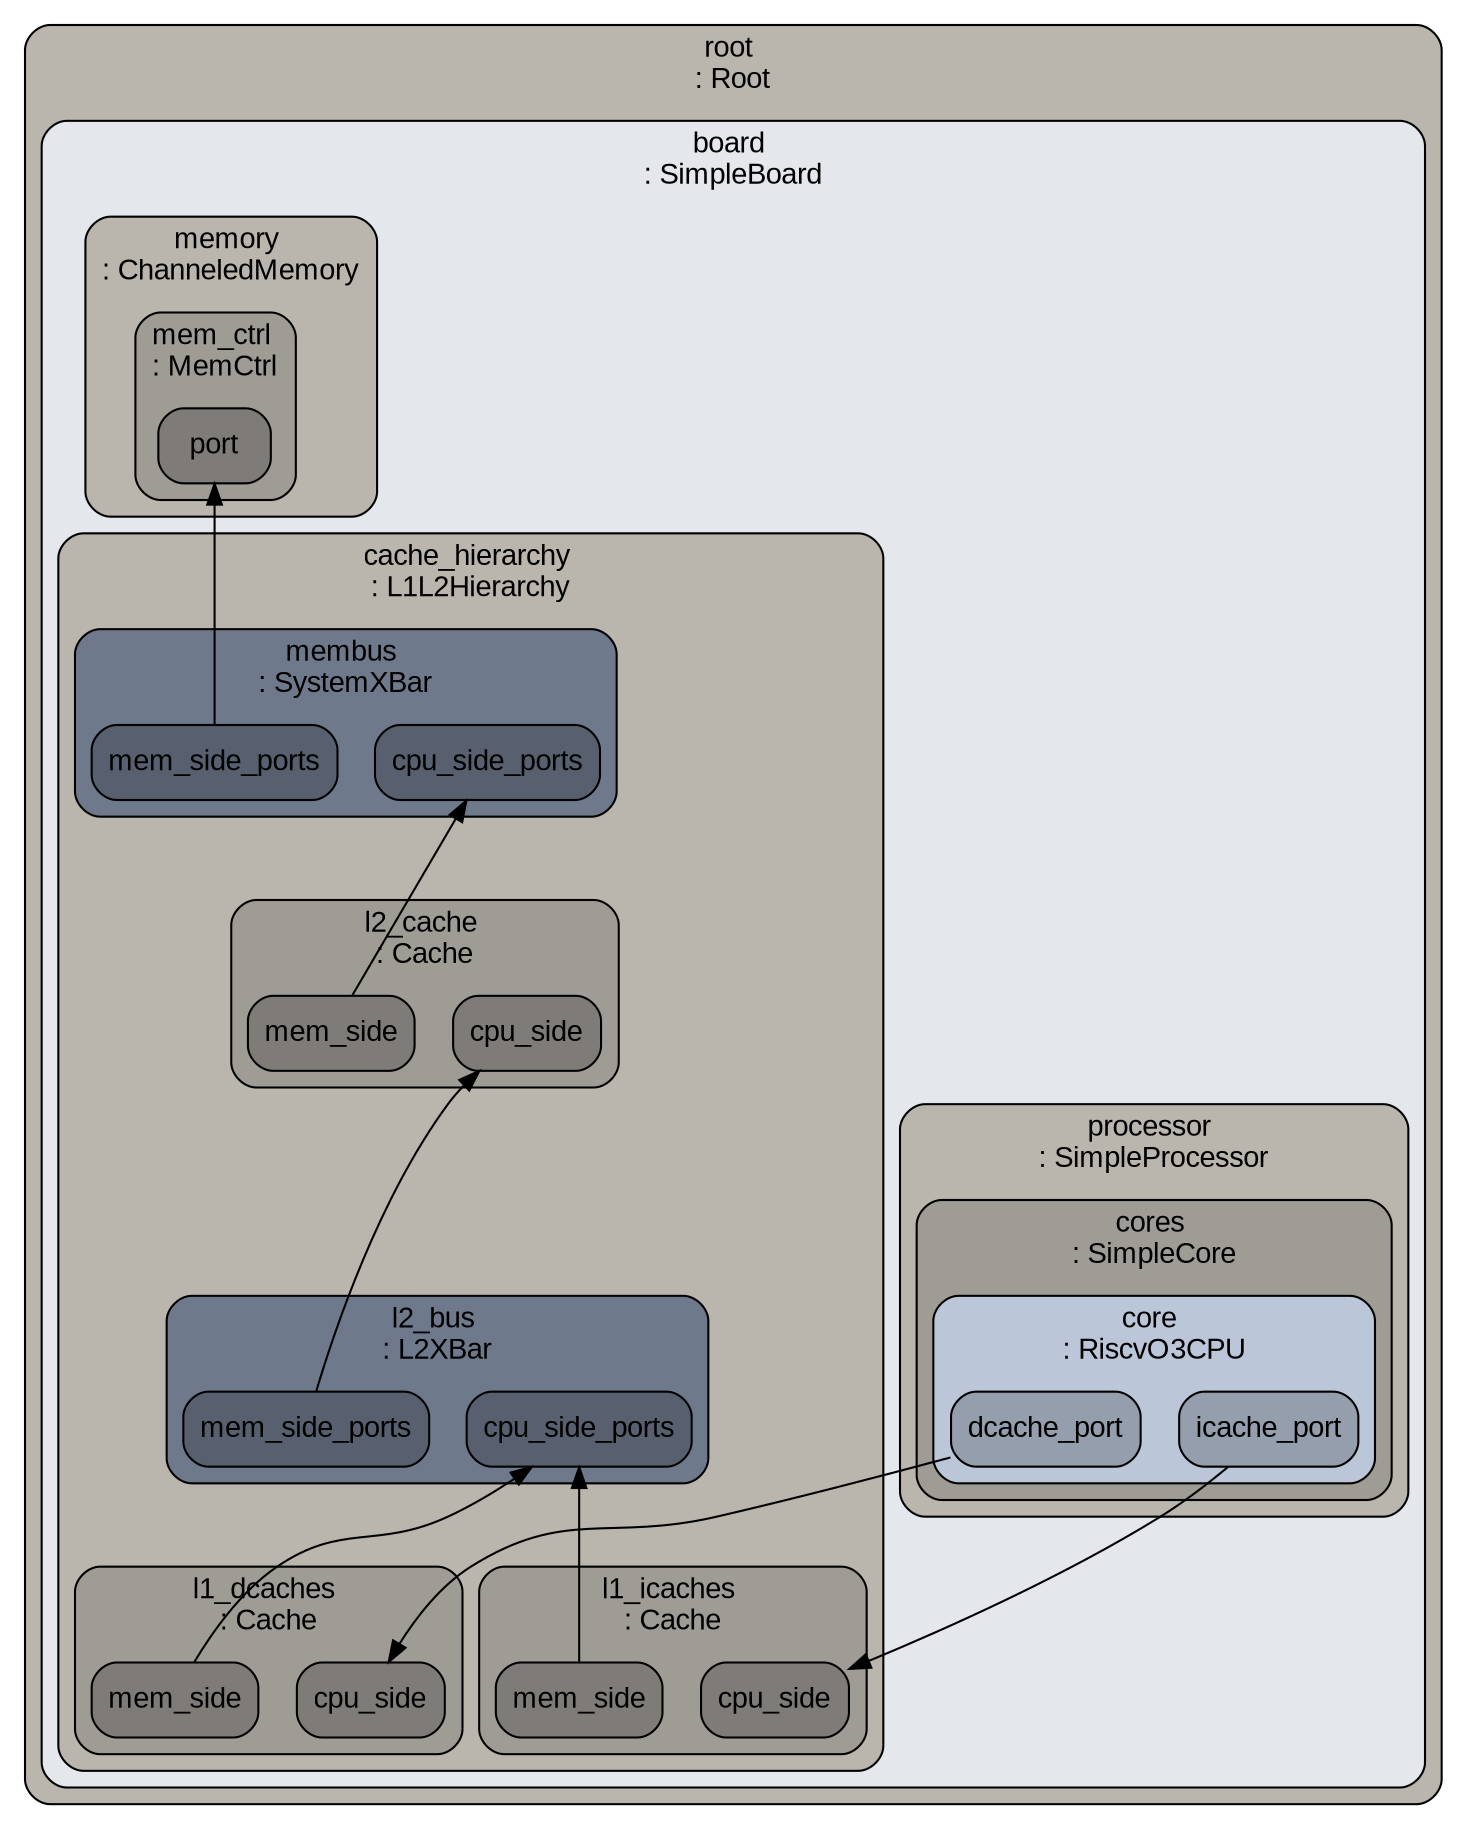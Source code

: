 digraph G {
ranksep="1.3";
subgraph cluster_root {
color="#000000";
fillcolor="#bab6ae";
fontcolor="#000000";
fontname=Arial;
fontsize=14;
label="root \n: Root";
shape=box;
style="rounded, filled";
tooltip="eventq_index&#61;0&#10;\full_system&#61;false&#10;\sim_quantum&#61;0&#10;\time_sync_enable&#61;false&#10;\time_sync_period&#61;100000000000&#10;\time_sync_spin_threshold&#61;100000000";
subgraph cluster_board {
color="#000000";
fillcolor="#e4e7eb";
fontcolor="#000000";
fontname=Arial;
fontsize=14;
label="board \n: SimpleBoard";
shape=box;
style="rounded, filled";
tooltip="auto_unlink_shared_backstore&#61;false&#10;\cache_line_size&#61;64&#10;\eventq_index&#61;0&#10;\exit_on_work_items&#61;true&#10;\init_param&#61;0&#10;\m5ops_base&#61;0&#10;\mem_mode&#61;timing&#10;\mem_ranges&#61;0:8589934592&#10;\memories&#61;board.memory.mem_ctrl.dram&#10;\mmap_using_noreserve&#61;false&#10;\multi_thread&#61;false&#10;\num_work_ids&#61;16&#10;\readfile&#61;&#10;\redirect_paths&#61;&#10;\shadow_rom_ranges&#61;&#10;\shared_backstore&#61;&#10;\symbolfile&#61;&#10;\thermal_components&#61;&#10;\thermal_model&#61;Null&#10;\work_begin_ckpt_count&#61;0&#10;\work_begin_cpu_id_exit&#61;-1&#10;\work_begin_exit_count&#61;0&#10;\work_cpus_ckpt_count&#61;0&#10;\work_end_ckpt_count&#61;0&#10;\work_end_exit_count&#61;0&#10;\work_item_id&#61;-1&#10;\workload&#61;board.workload";
subgraph cluster_board_dvfs_handler {
color="#000000";
fillcolor="#bab6ae";
fontcolor="#000000";
fontname=Arial;
fontsize=14;
label="dvfs_handler \n: DVFSHandler";
shape=box;
style="rounded, filled";
tooltip="domains&#61;&#10;\enable&#61;false&#10;\eventq_index&#61;0&#10;\sys_clk_domain&#61;board.clk_domain&#10;\transition_latency&#61;100000000";
}

subgraph cluster_board_clk_domain {
color="#000000";
fillcolor="#bab6ae";
fontcolor="#000000";
fontname=Arial;
fontsize=14;
label="clk_domain \n: SrcClockDomain";
shape=box;
style="rounded, filled";
tooltip="clock&#61;333&#10;\domain_id&#61;-1&#10;\eventq_index&#61;0&#10;\init_perf_level&#61;0&#10;\voltage_domain&#61;board.clk_domain.voltage_domain";
subgraph cluster_board_clk_domain_voltage_domain {
color="#000000";
fillcolor="#9f9c95";
fontcolor="#000000";
fontname=Arial;
fontsize=14;
label="voltage_domain \n: VoltageDomain";
shape=box;
style="rounded, filled";
tooltip="eventq_index&#61;0&#10;\voltage&#61;1.0";
}

}

subgraph cluster_board_processor {
color="#000000";
fillcolor="#bab6ae";
fontcolor="#000000";
fontname=Arial;
fontsize=14;
label="processor \n: SimpleProcessor";
shape=box;
style="rounded, filled";
tooltip="eventq_index&#61;0&#10;\thermal_domain&#61;Null";
subgraph cluster_board_processor_cores {
color="#000000";
fillcolor="#9f9c95";
fontcolor="#000000";
fontname=Arial;
fontsize=14;
label="cores \n: SimpleCore";
shape=box;
style="rounded, filled";
tooltip="eventq_index&#61;0&#10;\thermal_domain&#61;Null";
subgraph cluster_board_processor_cores_core {
color="#000000";
fillcolor="#bbc6d9";
fontcolor="#000000";
fontname=Arial;
fontsize=14;
label="core \n: RiscvO3CPU";
shape=box;
style="rounded, filled";
tooltip="LFSTSize&#61;128&#10;\LQEntries&#61;32&#10;\LSQCheckLoads&#61;true&#10;\LSQDepCheckShift&#61;4&#10;\SQEntries&#61;32&#10;\SSITSize&#61;512&#10;\activity&#61;0&#10;\backComSize&#61;5&#10;\branchPred&#61;board.processor.cores.core.branchPred&#10;\cacheLoadPorts&#61;200&#10;\cacheStorePorts&#61;200&#10;\checker&#61;Null&#10;\clk_domain&#61;board.clk_domain&#10;\commitToDecodeDelay&#61;1&#10;\commitToFetchDelay&#61;1&#10;\commitToIEWDelay&#61;1&#10;\commitToRenameDelay&#61;1&#10;\commitWidth&#61;4&#10;\cpu_id&#61;0&#10;\decodeToFetchDelay&#61;1&#10;\decodeToRenameDelay&#61;1&#10;\decodeWidth&#61;8&#10;\decoder&#61;board.processor.cores.core.decoder&#10;\dispatchWidth&#61;8&#10;\do_checkpoint_insts&#61;true&#10;\do_statistics_insts&#61;true&#10;\eventq_index&#61;0&#10;\fetchBufferSize&#61;64&#10;\fetchQueueSize&#61;32&#10;\fetchToDecodeDelay&#61;1&#10;\fetchTrapLatency&#61;1&#10;\fetchWidth&#61;8&#10;\forwardComSize&#61;5&#10;\fuPool&#61;board.processor.cores.core.fuPool&#10;\function_trace&#61;false&#10;\function_trace_start&#61;0&#10;\iewToCommitDelay&#61;1&#10;\iewToDecodeDelay&#61;1&#10;\iewToFetchDelay&#61;1&#10;\iewToRenameDelay&#61;1&#10;\interrupts&#61;board.processor.cores.core.interrupts&#10;\isa&#61;board.processor.cores.core.isa&#10;\issueToExecuteDelay&#61;1&#10;\issueWidth&#61;4&#10;\max_insts_all_threads&#61;0&#10;\max_insts_any_thread&#61;0&#10;\mmu&#61;board.processor.cores.core.mmu&#10;\needsTSO&#61;false&#10;\numIQEntries&#61;64&#10;\numPhysCCRegs&#61;0&#10;\numPhysFloatRegs&#61;256&#10;\numPhysIntRegs&#61;256&#10;\numPhysMatRegs&#61;2&#10;\numPhysVecPredRegs&#61;32&#10;\numPhysVecRegs&#61;256&#10;\numROBEntries&#61;192&#10;\numRobs&#61;1&#10;\numThreads&#61;1&#10;\power_gating_on_idle&#61;false&#10;\power_model&#61;&#10;\power_state&#61;board.processor.cores.core.power_state&#10;\progress_interval&#61;0&#10;\pwr_gating_latency&#61;300&#10;\renameToDecodeDelay&#61;1&#10;\renameToFetchDelay&#61;1&#10;\renameToIEWDelay&#61;2&#10;\renameToROBDelay&#61;1&#10;\renameWidth&#61;8&#10;\simpoint_start_insts&#61;&#10;\smtCommitPolicy&#61;RoundRobin&#10;\smtFetchPolicy&#61;RoundRobin&#10;\smtIQPolicy&#61;Partitioned&#10;\smtIQThreshold&#61;100&#10;\smtLSQPolicy&#61;Partitioned&#10;\smtLSQThreshold&#61;100&#10;\smtNumFetchingThreads&#61;1&#10;\smtROBPolicy&#61;Partitioned&#10;\smtROBThreshold&#61;100&#10;\socket_id&#61;0&#10;\squashWidth&#61;8&#10;\store_set_clear_period&#61;100000&#10;\switched_out&#61;false&#10;\syscallRetryLatency&#61;10000&#10;\system&#61;board&#10;\tracer&#61;board.processor.cores.core.tracer&#10;\trapLatency&#61;13&#10;\wbWidth&#61;8&#10;\workload&#61;board.processor.cores.core.workload";
board_processor_cores_core_icache_port [color="#000000", fillcolor="#959ead", fontcolor="#000000", fontname=Arial, fontsize=14, label=icache_port, shape=box, style="rounded, filled"];
board_processor_cores_core_dcache_port [color="#000000", fillcolor="#959ead", fontcolor="#000000", fontname=Arial, fontsize=14, label=dcache_port, shape=box, style="rounded, filled"];
subgraph cluster_board_processor_cores_core_mmu {
color="#000000";
fillcolor="#bab6ae";
fontcolor="#000000";
fontname=Arial;
fontsize=14;
label="mmu \n: RiscvMMU";
shape=box;
style="rounded, filled";
tooltip="dtb&#61;board.processor.cores.core.mmu.dtb&#10;\eventq_index&#61;0&#10;\itb&#61;board.processor.cores.core.mmu.itb&#10;\pma_checker&#61;board.processor.cores.core.mmu.pma_checker&#10;\pmp&#61;board.processor.cores.core.mmu.pmp";
subgraph cluster_board_processor_cores_core_mmu_itb {
color="#000000";
fillcolor="#9f9c95";
fontcolor="#000000";
fontname=Arial;
fontsize=14;
label="itb \n: RiscvTLB";
shape=box;
style="rounded, filled";
tooltip="entry_type&#61;instruction&#10;\eventq_index&#61;0&#10;\next_level&#61;Null&#10;\pma_checker&#61;board.processor.cores.core.mmu.pma_checker&#10;\pmp&#61;board.processor.cores.core.mmu.pmp&#10;\size&#61;64&#10;\walker&#61;board.processor.cores.core.mmu.itb.walker";
subgraph cluster_board_processor_cores_core_mmu_itb_walker {
color="#000000";
fillcolor="#84827c";
fontcolor="#000000";
fontname=Arial;
fontsize=14;
label="walker \n: RiscvPagetableWalker";
shape=box;
style="rounded, filled";
tooltip="clk_domain&#61;board.clk_domain&#10;\eventq_index&#61;0&#10;\num_squash_per_cycle&#61;4&#10;\pma_checker&#61;board.processor.cores.core.mmu.pma_checker&#10;\pmp&#61;board.processor.cores.core.mmu.pmp&#10;\power_model&#61;&#10;\power_state&#61;board.processor.cores.core.mmu.itb.walker.power_state&#10;\system&#61;board";
subgraph cluster_board_processor_cores_core_mmu_itb_walker_power_state {
color="#000000";
fillcolor="#6a6863";
fontcolor="#000000";
fontname=Arial;
fontsize=14;
label="power_state \n: PowerState";
shape=box;
style="rounded, filled";
tooltip="clk_gate_bins&#61;20&#10;\clk_gate_max&#61;1000000000000&#10;\clk_gate_min&#61;1000&#10;\default_state&#61;UNDEFINED&#10;\eventq_index&#61;0&#10;\leaders&#61;&#10;\possible_states&#61;";
}

}

}

subgraph cluster_board_processor_cores_core_mmu_dtb {
color="#000000";
fillcolor="#9f9c95";
fontcolor="#000000";
fontname=Arial;
fontsize=14;
label="dtb \n: RiscvTLB";
shape=box;
style="rounded, filled";
tooltip="entry_type&#61;data&#10;\eventq_index&#61;0&#10;\next_level&#61;Null&#10;\pma_checker&#61;board.processor.cores.core.mmu.pma_checker&#10;\pmp&#61;board.processor.cores.core.mmu.pmp&#10;\size&#61;64&#10;\walker&#61;board.processor.cores.core.mmu.dtb.walker";
subgraph cluster_board_processor_cores_core_mmu_dtb_walker {
color="#000000";
fillcolor="#84827c";
fontcolor="#000000";
fontname=Arial;
fontsize=14;
label="walker \n: RiscvPagetableWalker";
shape=box;
style="rounded, filled";
tooltip="clk_domain&#61;board.clk_domain&#10;\eventq_index&#61;0&#10;\num_squash_per_cycle&#61;4&#10;\pma_checker&#61;board.processor.cores.core.mmu.pma_checker&#10;\pmp&#61;board.processor.cores.core.mmu.pmp&#10;\power_model&#61;&#10;\power_state&#61;board.processor.cores.core.mmu.dtb.walker.power_state&#10;\system&#61;board";
subgraph cluster_board_processor_cores_core_mmu_dtb_walker_power_state {
color="#000000";
fillcolor="#6a6863";
fontcolor="#000000";
fontname=Arial;
fontsize=14;
label="power_state \n: PowerState";
shape=box;
style="rounded, filled";
tooltip="clk_gate_bins&#61;20&#10;\clk_gate_max&#61;1000000000000&#10;\clk_gate_min&#61;1000&#10;\default_state&#61;UNDEFINED&#10;\eventq_index&#61;0&#10;\leaders&#61;&#10;\possible_states&#61;";
}

}

}

subgraph cluster_board_processor_cores_core_mmu_pma_checker {
color="#000000";
fillcolor="#9f9c95";
fontcolor="#000000";
fontname=Arial;
fontsize=14;
label="pma_checker \n: PMAChecker";
shape=box;
style="rounded, filled";
tooltip="eventq_index&#61;0&#10;\misaligned&#61;&#10;\uncacheable&#61;";
}

subgraph cluster_board_processor_cores_core_mmu_pmp {
color="#000000";
fillcolor="#9f9c95";
fontcolor="#000000";
fontname=Arial;
fontsize=14;
label="pmp \n: PMP";
shape=box;
style="rounded, filled";
tooltip="eventq_index&#61;0&#10;\pmp_entries&#61;16";
}

}

subgraph cluster_board_processor_cores_core_fuPool {
color="#000000";
fillcolor="#bab6ae";
fontcolor="#000000";
fontname=Arial;
fontsize=14;
label="fuPool \n: DefaultFUPool";
shape=box;
style="rounded, filled";
tooltip="FUList&#61;board.processor.cores.core.fuPool.FUList00 board.processor.cores.core.fuPool.FUList01 board.processor.cores.core.fuPool.FUList02 board.processor.cores.core.fuPool.FUList03 board.processor.cores.core.fuPool.FUList04 board.processor.cores.core.fuPool.FUList05 board.processor.cores.core.fuPool.FUList06 board.processor.cores.core.fuPool.FUList07 board.processor.cores.core.fuPool.FUList08 board.processor.cores.core.fuPool.FUList09 board.processor.cores.core.fuPool.FUList10&#10;\eventq_index&#61;0";
subgraph cluster_board_processor_cores_core_fuPool_FUList00 {
color="#000000";
fillcolor="#9f9c95";
fontcolor="#000000";
fontname=Arial;
fontsize=14;
label="FUList00 \n: IntALU";
shape=box;
style="rounded, filled";
tooltip="count&#61;6&#10;\eventq_index&#61;0&#10;\opList&#61;board.processor.cores.core.fuPool.FUList00.opList";
subgraph cluster_board_processor_cores_core_fuPool_FUList00_opList {
color="#000000";
fillcolor="#84827c";
fontcolor="#000000";
fontname=Arial;
fontsize=14;
label="opList \n: OpDesc";
shape=box;
style="rounded, filled";
tooltip="eventq_index&#61;0&#10;\opClass&#61;IntAlu&#10;\opLat&#61;1&#10;\pipelined&#61;true";
}

}

subgraph cluster_board_processor_cores_core_fuPool_FUList01 {
color="#000000";
fillcolor="#9f9c95";
fontcolor="#000000";
fontname=Arial;
fontsize=14;
label="FUList01 \n: IntMultDiv";
shape=box;
style="rounded, filled";
tooltip="count&#61;2&#10;\eventq_index&#61;0&#10;\opList&#61;board.processor.cores.core.fuPool.FUList01.opList0 board.processor.cores.core.fuPool.FUList01.opList1";
subgraph cluster_board_processor_cores_core_fuPool_FUList01_opList0 {
color="#000000";
fillcolor="#84827c";
fontcolor="#000000";
fontname=Arial;
fontsize=14;
label="opList0 \n: OpDesc";
shape=box;
style="rounded, filled";
tooltip="eventq_index&#61;0&#10;\opClass&#61;IntMult&#10;\opLat&#61;3&#10;\pipelined&#61;true";
}

subgraph cluster_board_processor_cores_core_fuPool_FUList01_opList1 {
color="#000000";
fillcolor="#84827c";
fontcolor="#000000";
fontname=Arial;
fontsize=14;
label="opList1 \n: OpDesc";
shape=box;
style="rounded, filled";
tooltip="eventq_index&#61;0&#10;\opClass&#61;IntDiv&#10;\opLat&#61;20&#10;\pipelined&#61;false";
}

}

subgraph cluster_board_processor_cores_core_fuPool_FUList02 {
color="#000000";
fillcolor="#9f9c95";
fontcolor="#000000";
fontname=Arial;
fontsize=14;
label="FUList02 \n: FP_ALU";
shape=box;
style="rounded, filled";
tooltip="count&#61;4&#10;\eventq_index&#61;0&#10;\opList&#61;board.processor.cores.core.fuPool.FUList02.opList0 board.processor.cores.core.fuPool.FUList02.opList1 board.processor.cores.core.fuPool.FUList02.opList2";
subgraph cluster_board_processor_cores_core_fuPool_FUList02_opList0 {
color="#000000";
fillcolor="#84827c";
fontcolor="#000000";
fontname=Arial;
fontsize=14;
label="opList0 \n: OpDesc";
shape=box;
style="rounded, filled";
tooltip="eventq_index&#61;0&#10;\opClass&#61;FloatAdd&#10;\opLat&#61;2&#10;\pipelined&#61;true";
}

subgraph cluster_board_processor_cores_core_fuPool_FUList02_opList1 {
color="#000000";
fillcolor="#84827c";
fontcolor="#000000";
fontname=Arial;
fontsize=14;
label="opList1 \n: OpDesc";
shape=box;
style="rounded, filled";
tooltip="eventq_index&#61;0&#10;\opClass&#61;FloatCmp&#10;\opLat&#61;2&#10;\pipelined&#61;true";
}

subgraph cluster_board_processor_cores_core_fuPool_FUList02_opList2 {
color="#000000";
fillcolor="#84827c";
fontcolor="#000000";
fontname=Arial;
fontsize=14;
label="opList2 \n: OpDesc";
shape=box;
style="rounded, filled";
tooltip="eventq_index&#61;0&#10;\opClass&#61;FloatCvt&#10;\opLat&#61;2&#10;\pipelined&#61;true";
}

}

subgraph cluster_board_processor_cores_core_fuPool_FUList03 {
color="#000000";
fillcolor="#9f9c95";
fontcolor="#000000";
fontname=Arial;
fontsize=14;
label="FUList03 \n: FP_MultDiv";
shape=box;
style="rounded, filled";
tooltip="count&#61;2&#10;\eventq_index&#61;0&#10;\opList&#61;board.processor.cores.core.fuPool.FUList03.opList0 board.processor.cores.core.fuPool.FUList03.opList1 board.processor.cores.core.fuPool.FUList03.opList2 board.processor.cores.core.fuPool.FUList03.opList3 board.processor.cores.core.fuPool.FUList03.opList4";
subgraph cluster_board_processor_cores_core_fuPool_FUList03_opList0 {
color="#000000";
fillcolor="#84827c";
fontcolor="#000000";
fontname=Arial;
fontsize=14;
label="opList0 \n: OpDesc";
shape=box;
style="rounded, filled";
tooltip="eventq_index&#61;0&#10;\opClass&#61;FloatMult&#10;\opLat&#61;4&#10;\pipelined&#61;true";
}

subgraph cluster_board_processor_cores_core_fuPool_FUList03_opList1 {
color="#000000";
fillcolor="#84827c";
fontcolor="#000000";
fontname=Arial;
fontsize=14;
label="opList1 \n: OpDesc";
shape=box;
style="rounded, filled";
tooltip="eventq_index&#61;0&#10;\opClass&#61;FloatMultAcc&#10;\opLat&#61;5&#10;\pipelined&#61;true";
}

subgraph cluster_board_processor_cores_core_fuPool_FUList03_opList2 {
color="#000000";
fillcolor="#84827c";
fontcolor="#000000";
fontname=Arial;
fontsize=14;
label="opList2 \n: OpDesc";
shape=box;
style="rounded, filled";
tooltip="eventq_index&#61;0&#10;\opClass&#61;FloatMisc&#10;\opLat&#61;3&#10;\pipelined&#61;true";
}

subgraph cluster_board_processor_cores_core_fuPool_FUList03_opList3 {
color="#000000";
fillcolor="#84827c";
fontcolor="#000000";
fontname=Arial;
fontsize=14;
label="opList3 \n: OpDesc";
shape=box;
style="rounded, filled";
tooltip="eventq_index&#61;0&#10;\opClass&#61;FloatDiv&#10;\opLat&#61;12&#10;\pipelined&#61;false";
}

subgraph cluster_board_processor_cores_core_fuPool_FUList03_opList4 {
color="#000000";
fillcolor="#84827c";
fontcolor="#000000";
fontname=Arial;
fontsize=14;
label="opList4 \n: OpDesc";
shape=box;
style="rounded, filled";
tooltip="eventq_index&#61;0&#10;\opClass&#61;FloatSqrt&#10;\opLat&#61;24&#10;\pipelined&#61;false";
}

}

subgraph cluster_board_processor_cores_core_fuPool_FUList04 {
color="#000000";
fillcolor="#9f9c95";
fontcolor="#000000";
fontname=Arial;
fontsize=14;
label="FUList04 \n: ReadPort";
shape=box;
style="rounded, filled";
tooltip="count&#61;0&#10;\eventq_index&#61;0&#10;\opList&#61;board.processor.cores.core.fuPool.FUList04.opList0 board.processor.cores.core.fuPool.FUList04.opList1 board.processor.cores.core.fuPool.FUList04.opList2 board.processor.cores.core.fuPool.FUList04.opList3 board.processor.cores.core.fuPool.FUList04.opList4 board.processor.cores.core.fuPool.FUList04.opList5 board.processor.cores.core.fuPool.FUList04.opList6 board.processor.cores.core.fuPool.FUList04.opList7";
subgraph cluster_board_processor_cores_core_fuPool_FUList04_opList0 {
color="#000000";
fillcolor="#84827c";
fontcolor="#000000";
fontname=Arial;
fontsize=14;
label="opList0 \n: OpDesc";
shape=box;
style="rounded, filled";
tooltip="eventq_index&#61;0&#10;\opClass&#61;MemRead&#10;\opLat&#61;1&#10;\pipelined&#61;true";
}

subgraph cluster_board_processor_cores_core_fuPool_FUList04_opList1 {
color="#000000";
fillcolor="#84827c";
fontcolor="#000000";
fontname=Arial;
fontsize=14;
label="opList1 \n: OpDesc";
shape=box;
style="rounded, filled";
tooltip="eventq_index&#61;0&#10;\opClass&#61;FloatMemRead&#10;\opLat&#61;1&#10;\pipelined&#61;true";
}

subgraph cluster_board_processor_cores_core_fuPool_FUList04_opList2 {
color="#000000";
fillcolor="#84827c";
fontcolor="#000000";
fontname=Arial;
fontsize=14;
label="opList2 \n: OpDesc";
shape=box;
style="rounded, filled";
tooltip="eventq_index&#61;0&#10;\opClass&#61;SimdUnitStrideLoad&#10;\opLat&#61;1&#10;\pipelined&#61;true";
}

subgraph cluster_board_processor_cores_core_fuPool_FUList04_opList3 {
color="#000000";
fillcolor="#84827c";
fontcolor="#000000";
fontname=Arial;
fontsize=14;
label="opList3 \n: OpDesc";
shape=box;
style="rounded, filled";
tooltip="eventq_index&#61;0&#10;\opClass&#61;SimdUnitStrideMaskLoad&#10;\opLat&#61;1&#10;\pipelined&#61;true";
}

subgraph cluster_board_processor_cores_core_fuPool_FUList04_opList4 {
color="#000000";
fillcolor="#84827c";
fontcolor="#000000";
fontname=Arial;
fontsize=14;
label="opList4 \n: OpDesc";
shape=box;
style="rounded, filled";
tooltip="eventq_index&#61;0&#10;\opClass&#61;SimdStridedLoad&#10;\opLat&#61;1&#10;\pipelined&#61;true";
}

subgraph cluster_board_processor_cores_core_fuPool_FUList04_opList5 {
color="#000000";
fillcolor="#84827c";
fontcolor="#000000";
fontname=Arial;
fontsize=14;
label="opList5 \n: OpDesc";
shape=box;
style="rounded, filled";
tooltip="eventq_index&#61;0&#10;\opClass&#61;SimdIndexedLoad&#10;\opLat&#61;1&#10;\pipelined&#61;true";
}

subgraph cluster_board_processor_cores_core_fuPool_FUList04_opList6 {
color="#000000";
fillcolor="#84827c";
fontcolor="#000000";
fontname=Arial;
fontsize=14;
label="opList6 \n: OpDesc";
shape=box;
style="rounded, filled";
tooltip="eventq_index&#61;0&#10;\opClass&#61;SimdUnitStrideFaultOnlyFirstLoad&#10;\opLat&#61;1&#10;\pipelined&#61;true";
}

subgraph cluster_board_processor_cores_core_fuPool_FUList04_opList7 {
color="#000000";
fillcolor="#84827c";
fontcolor="#000000";
fontname=Arial;
fontsize=14;
label="opList7 \n: OpDesc";
shape=box;
style="rounded, filled";
tooltip="eventq_index&#61;0&#10;\opClass&#61;SimdWholeRegisterLoad&#10;\opLat&#61;1&#10;\pipelined&#61;true";
}

}

subgraph cluster_board_processor_cores_core_fuPool_FUList05 {
color="#000000";
fillcolor="#9f9c95";
fontcolor="#000000";
fontname=Arial;
fontsize=14;
label="FUList05 \n: SIMD_Unit";
shape=box;
style="rounded, filled";
tooltip="count&#61;4&#10;\eventq_index&#61;0&#10;\opList&#61;board.processor.cores.core.fuPool.FUList05.opList00 board.processor.cores.core.fuPool.FUList05.opList01 board.processor.cores.core.fuPool.FUList05.opList02 board.processor.cores.core.fuPool.FUList05.opList03 board.processor.cores.core.fuPool.FUList05.opList04 board.processor.cores.core.fuPool.FUList05.opList05 board.processor.cores.core.fuPool.FUList05.opList06 board.processor.cores.core.fuPool.FUList05.opList07 board.processor.cores.core.fuPool.FUList05.opList08 board.processor.cores.core.fuPool.FUList05.opList09 board.processor.cores.core.fuPool.FUList05.opList10 board.processor.cores.core.fuPool.FUList05.opList11 board.processor.cores.core.fuPool.FUList05.opList12 board.processor.cores.core.fuPool.FUList05.opList13 board.processor.cores.core.fuPool.FUList05.opList14 board.processor.cores.core.fuPool.FUList05.opList15 board.processor.cores.core.fuPool.FUList05.opList16 board.processor.cores.core.fuPool.FUList05.opList17 board.processor.cores.core.fuPool.FUList05.opList18 board.processor.cores.core.fuPool.FUList05.opList19 board.processor.cores.core.fuPool.FUList05.opList20 board.processor.cores.core.fuPool.FUList05.opList21 board.processor.cores.core.fuPool.FUList05.opList22 board.processor.cores.core.fuPool.FUList05.opList23 board.processor.cores.core.fuPool.FUList05.opList24 board.processor.cores.core.fuPool.FUList05.opList25 board.processor.cores.core.fuPool.FUList05.opList26 board.processor.cores.core.fuPool.FUList05.opList27 board.processor.cores.core.fuPool.FUList05.opList28 board.processor.cores.core.fuPool.FUList05.opList29 board.processor.cores.core.fuPool.FUList05.opList30 board.processor.cores.core.fuPool.FUList05.opList31 board.processor.cores.core.fuPool.FUList05.opList32 board.processor.cores.core.fuPool.FUList05.opList33 board.processor.cores.core.fuPool.FUList05.opList34 board.processor.cores.core.fuPool.FUList05.opList35 board.processor.cores.core.fuPool.FUList05.opList36 board.processor.cores.core.fuPool.FUList05.opList37 board.processor.cores.core.fuPool.FUList05.opList38";
subgraph cluster_board_processor_cores_core_fuPool_FUList05_opList00 {
color="#000000";
fillcolor="#84827c";
fontcolor="#000000";
fontname=Arial;
fontsize=14;
label="opList00 \n: OpDesc";
shape=box;
style="rounded, filled";
tooltip="eventq_index&#61;0&#10;\opClass&#61;SimdAdd&#10;\opLat&#61;1&#10;\pipelined&#61;true";
}

subgraph cluster_board_processor_cores_core_fuPool_FUList05_opList01 {
color="#000000";
fillcolor="#84827c";
fontcolor="#000000";
fontname=Arial;
fontsize=14;
label="opList01 \n: OpDesc";
shape=box;
style="rounded, filled";
tooltip="eventq_index&#61;0&#10;\opClass&#61;SimdAddAcc&#10;\opLat&#61;1&#10;\pipelined&#61;true";
}

subgraph cluster_board_processor_cores_core_fuPool_FUList05_opList02 {
color="#000000";
fillcolor="#84827c";
fontcolor="#000000";
fontname=Arial;
fontsize=14;
label="opList02 \n: OpDesc";
shape=box;
style="rounded, filled";
tooltip="eventq_index&#61;0&#10;\opClass&#61;SimdAlu&#10;\opLat&#61;1&#10;\pipelined&#61;true";
}

subgraph cluster_board_processor_cores_core_fuPool_FUList05_opList03 {
color="#000000";
fillcolor="#84827c";
fontcolor="#000000";
fontname=Arial;
fontsize=14;
label="opList03 \n: OpDesc";
shape=box;
style="rounded, filled";
tooltip="eventq_index&#61;0&#10;\opClass&#61;SimdCmp&#10;\opLat&#61;1&#10;\pipelined&#61;true";
}

subgraph cluster_board_processor_cores_core_fuPool_FUList05_opList04 {
color="#000000";
fillcolor="#84827c";
fontcolor="#000000";
fontname=Arial;
fontsize=14;
label="opList04 \n: OpDesc";
shape=box;
style="rounded, filled";
tooltip="eventq_index&#61;0&#10;\opClass&#61;SimdCvt&#10;\opLat&#61;1&#10;\pipelined&#61;true";
}

subgraph cluster_board_processor_cores_core_fuPool_FUList05_opList05 {
color="#000000";
fillcolor="#84827c";
fontcolor="#000000";
fontname=Arial;
fontsize=14;
label="opList05 \n: OpDesc";
shape=box;
style="rounded, filled";
tooltip="eventq_index&#61;0&#10;\opClass&#61;SimdMisc&#10;\opLat&#61;1&#10;\pipelined&#61;true";
}

subgraph cluster_board_processor_cores_core_fuPool_FUList05_opList06 {
color="#000000";
fillcolor="#84827c";
fontcolor="#000000";
fontname=Arial;
fontsize=14;
label="opList06 \n: OpDesc";
shape=box;
style="rounded, filled";
tooltip="eventq_index&#61;0&#10;\opClass&#61;SimdMult&#10;\opLat&#61;1&#10;\pipelined&#61;true";
}

subgraph cluster_board_processor_cores_core_fuPool_FUList05_opList07 {
color="#000000";
fillcolor="#84827c";
fontcolor="#000000";
fontname=Arial;
fontsize=14;
label="opList07 \n: OpDesc";
shape=box;
style="rounded, filled";
tooltip="eventq_index&#61;0&#10;\opClass&#61;SimdMultAcc&#10;\opLat&#61;1&#10;\pipelined&#61;true";
}

subgraph cluster_board_processor_cores_core_fuPool_FUList05_opList08 {
color="#000000";
fillcolor="#84827c";
fontcolor="#000000";
fontname=Arial;
fontsize=14;
label="opList08 \n: OpDesc";
shape=box;
style="rounded, filled";
tooltip="eventq_index&#61;0&#10;\opClass&#61;SimdMatMultAcc&#10;\opLat&#61;1&#10;\pipelined&#61;true";
}

subgraph cluster_board_processor_cores_core_fuPool_FUList05_opList09 {
color="#000000";
fillcolor="#84827c";
fontcolor="#000000";
fontname=Arial;
fontsize=14;
label="opList09 \n: OpDesc";
shape=box;
style="rounded, filled";
tooltip="eventq_index&#61;0&#10;\opClass&#61;SimdShift&#10;\opLat&#61;1&#10;\pipelined&#61;true";
}

subgraph cluster_board_processor_cores_core_fuPool_FUList05_opList10 {
color="#000000";
fillcolor="#84827c";
fontcolor="#000000";
fontname=Arial;
fontsize=14;
label="opList10 \n: OpDesc";
shape=box;
style="rounded, filled";
tooltip="eventq_index&#61;0&#10;\opClass&#61;SimdShiftAcc&#10;\opLat&#61;1&#10;\pipelined&#61;true";
}

subgraph cluster_board_processor_cores_core_fuPool_FUList05_opList11 {
color="#000000";
fillcolor="#84827c";
fontcolor="#000000";
fontname=Arial;
fontsize=14;
label="opList11 \n: OpDesc";
shape=box;
style="rounded, filled";
tooltip="eventq_index&#61;0&#10;\opClass&#61;SimdDiv&#10;\opLat&#61;1&#10;\pipelined&#61;true";
}

subgraph cluster_board_processor_cores_core_fuPool_FUList05_opList12 {
color="#000000";
fillcolor="#84827c";
fontcolor="#000000";
fontname=Arial;
fontsize=14;
label="opList12 \n: OpDesc";
shape=box;
style="rounded, filled";
tooltip="eventq_index&#61;0&#10;\opClass&#61;SimdSqrt&#10;\opLat&#61;1&#10;\pipelined&#61;true";
}

subgraph cluster_board_processor_cores_core_fuPool_FUList05_opList13 {
color="#000000";
fillcolor="#84827c";
fontcolor="#000000";
fontname=Arial;
fontsize=14;
label="opList13 \n: OpDesc";
shape=box;
style="rounded, filled";
tooltip="eventq_index&#61;0&#10;\opClass&#61;SimdFloatAdd&#10;\opLat&#61;1&#10;\pipelined&#61;true";
}

subgraph cluster_board_processor_cores_core_fuPool_FUList05_opList14 {
color="#000000";
fillcolor="#84827c";
fontcolor="#000000";
fontname=Arial;
fontsize=14;
label="opList14 \n: OpDesc";
shape=box;
style="rounded, filled";
tooltip="eventq_index&#61;0&#10;\opClass&#61;SimdFloatAlu&#10;\opLat&#61;1&#10;\pipelined&#61;true";
}

subgraph cluster_board_processor_cores_core_fuPool_FUList05_opList15 {
color="#000000";
fillcolor="#84827c";
fontcolor="#000000";
fontname=Arial;
fontsize=14;
label="opList15 \n: OpDesc";
shape=box;
style="rounded, filled";
tooltip="eventq_index&#61;0&#10;\opClass&#61;SimdFloatCmp&#10;\opLat&#61;1&#10;\pipelined&#61;true";
}

subgraph cluster_board_processor_cores_core_fuPool_FUList05_opList16 {
color="#000000";
fillcolor="#84827c";
fontcolor="#000000";
fontname=Arial;
fontsize=14;
label="opList16 \n: OpDesc";
shape=box;
style="rounded, filled";
tooltip="eventq_index&#61;0&#10;\opClass&#61;SimdFloatCvt&#10;\opLat&#61;1&#10;\pipelined&#61;true";
}

subgraph cluster_board_processor_cores_core_fuPool_FUList05_opList17 {
color="#000000";
fillcolor="#84827c";
fontcolor="#000000";
fontname=Arial;
fontsize=14;
label="opList17 \n: OpDesc";
shape=box;
style="rounded, filled";
tooltip="eventq_index&#61;0&#10;\opClass&#61;SimdFloatDiv&#10;\opLat&#61;1&#10;\pipelined&#61;true";
}

subgraph cluster_board_processor_cores_core_fuPool_FUList05_opList18 {
color="#000000";
fillcolor="#84827c";
fontcolor="#000000";
fontname=Arial;
fontsize=14;
label="opList18 \n: OpDesc";
shape=box;
style="rounded, filled";
tooltip="eventq_index&#61;0&#10;\opClass&#61;SimdFloatMisc&#10;\opLat&#61;1&#10;\pipelined&#61;true";
}

subgraph cluster_board_processor_cores_core_fuPool_FUList05_opList19 {
color="#000000";
fillcolor="#84827c";
fontcolor="#000000";
fontname=Arial;
fontsize=14;
label="opList19 \n: OpDesc";
shape=box;
style="rounded, filled";
tooltip="eventq_index&#61;0&#10;\opClass&#61;SimdFloatMult&#10;\opLat&#61;1&#10;\pipelined&#61;true";
}

subgraph cluster_board_processor_cores_core_fuPool_FUList05_opList20 {
color="#000000";
fillcolor="#84827c";
fontcolor="#000000";
fontname=Arial;
fontsize=14;
label="opList20 \n: OpDesc";
shape=box;
style="rounded, filled";
tooltip="eventq_index&#61;0&#10;\opClass&#61;SimdFloatMultAcc&#10;\opLat&#61;1&#10;\pipelined&#61;true";
}

subgraph cluster_board_processor_cores_core_fuPool_FUList05_opList21 {
color="#000000";
fillcolor="#84827c";
fontcolor="#000000";
fontname=Arial;
fontsize=14;
label="opList21 \n: OpDesc";
shape=box;
style="rounded, filled";
tooltip="eventq_index&#61;0&#10;\opClass&#61;SimdFloatMatMultAcc&#10;\opLat&#61;1&#10;\pipelined&#61;true";
}

subgraph cluster_board_processor_cores_core_fuPool_FUList05_opList22 {
color="#000000";
fillcolor="#84827c";
fontcolor="#000000";
fontname=Arial;
fontsize=14;
label="opList22 \n: OpDesc";
shape=box;
style="rounded, filled";
tooltip="eventq_index&#61;0&#10;\opClass&#61;SimdFloatSqrt&#10;\opLat&#61;1&#10;\pipelined&#61;true";
}

subgraph cluster_board_processor_cores_core_fuPool_FUList05_opList23 {
color="#000000";
fillcolor="#84827c";
fontcolor="#000000";
fontname=Arial;
fontsize=14;
label="opList23 \n: OpDesc";
shape=box;
style="rounded, filled";
tooltip="eventq_index&#61;0&#10;\opClass&#61;SimdReduceAdd&#10;\opLat&#61;1&#10;\pipelined&#61;true";
}

subgraph cluster_board_processor_cores_core_fuPool_FUList05_opList24 {
color="#000000";
fillcolor="#84827c";
fontcolor="#000000";
fontname=Arial;
fontsize=14;
label="opList24 \n: OpDesc";
shape=box;
style="rounded, filled";
tooltip="eventq_index&#61;0&#10;\opClass&#61;SimdReduceAlu&#10;\opLat&#61;1&#10;\pipelined&#61;true";
}

subgraph cluster_board_processor_cores_core_fuPool_FUList05_opList25 {
color="#000000";
fillcolor="#84827c";
fontcolor="#000000";
fontname=Arial;
fontsize=14;
label="opList25 \n: OpDesc";
shape=box;
style="rounded, filled";
tooltip="eventq_index&#61;0&#10;\opClass&#61;SimdReduceCmp&#10;\opLat&#61;1&#10;\pipelined&#61;true";
}

subgraph cluster_board_processor_cores_core_fuPool_FUList05_opList26 {
color="#000000";
fillcolor="#84827c";
fontcolor="#000000";
fontname=Arial;
fontsize=14;
label="opList26 \n: OpDesc";
shape=box;
style="rounded, filled";
tooltip="eventq_index&#61;0&#10;\opClass&#61;SimdFloatReduceAdd&#10;\opLat&#61;1&#10;\pipelined&#61;true";
}

subgraph cluster_board_processor_cores_core_fuPool_FUList05_opList27 {
color="#000000";
fillcolor="#84827c";
fontcolor="#000000";
fontname=Arial;
fontsize=14;
label="opList27 \n: OpDesc";
shape=box;
style="rounded, filled";
tooltip="eventq_index&#61;0&#10;\opClass&#61;SimdFloatReduceCmp&#10;\opLat&#61;1&#10;\pipelined&#61;true";
}

subgraph cluster_board_processor_cores_core_fuPool_FUList05_opList28 {
color="#000000";
fillcolor="#84827c";
fontcolor="#000000";
fontname=Arial;
fontsize=14;
label="opList28 \n: OpDesc";
shape=box;
style="rounded, filled";
tooltip="eventq_index&#61;0&#10;\opClass&#61;SimdExt&#10;\opLat&#61;1&#10;\pipelined&#61;true";
}

subgraph cluster_board_processor_cores_core_fuPool_FUList05_opList29 {
color="#000000";
fillcolor="#84827c";
fontcolor="#000000";
fontname=Arial;
fontsize=14;
label="opList29 \n: OpDesc";
shape=box;
style="rounded, filled";
tooltip="eventq_index&#61;0&#10;\opClass&#61;SimdFloatExt&#10;\opLat&#61;1&#10;\pipelined&#61;true";
}

subgraph cluster_board_processor_cores_core_fuPool_FUList05_opList30 {
color="#000000";
fillcolor="#84827c";
fontcolor="#000000";
fontname=Arial;
fontsize=14;
label="opList30 \n: OpDesc";
shape=box;
style="rounded, filled";
tooltip="eventq_index&#61;0&#10;\opClass&#61;SimdConfig&#10;\opLat&#61;1&#10;\pipelined&#61;true";
}

subgraph cluster_board_processor_cores_core_fuPool_FUList05_opList31 {
color="#000000";
fillcolor="#84827c";
fontcolor="#000000";
fontname=Arial;
fontsize=14;
label="opList31 \n: OpDesc";
shape=box;
style="rounded, filled";
tooltip="eventq_index&#61;0&#10;\opClass&#61;SimdAes&#10;\opLat&#61;1&#10;\pipelined&#61;true";
}

subgraph cluster_board_processor_cores_core_fuPool_FUList05_opList32 {
color="#000000";
fillcolor="#84827c";
fontcolor="#000000";
fontname=Arial;
fontsize=14;
label="opList32 \n: OpDesc";
shape=box;
style="rounded, filled";
tooltip="eventq_index&#61;0&#10;\opClass&#61;SimdAesMix&#10;\opLat&#61;1&#10;\pipelined&#61;true";
}

subgraph cluster_board_processor_cores_core_fuPool_FUList05_opList33 {
color="#000000";
fillcolor="#84827c";
fontcolor="#000000";
fontname=Arial;
fontsize=14;
label="opList33 \n: OpDesc";
shape=box;
style="rounded, filled";
tooltip="eventq_index&#61;0&#10;\opClass&#61;SimdSha1Hash&#10;\opLat&#61;1&#10;\pipelined&#61;true";
}

subgraph cluster_board_processor_cores_core_fuPool_FUList05_opList34 {
color="#000000";
fillcolor="#84827c";
fontcolor="#000000";
fontname=Arial;
fontsize=14;
label="opList34 \n: OpDesc";
shape=box;
style="rounded, filled";
tooltip="eventq_index&#61;0&#10;\opClass&#61;SimdSha1Hash2&#10;\opLat&#61;1&#10;\pipelined&#61;true";
}

subgraph cluster_board_processor_cores_core_fuPool_FUList05_opList35 {
color="#000000";
fillcolor="#84827c";
fontcolor="#000000";
fontname=Arial;
fontsize=14;
label="opList35 \n: OpDesc";
shape=box;
style="rounded, filled";
tooltip="eventq_index&#61;0&#10;\opClass&#61;SimdSha256Hash&#10;\opLat&#61;1&#10;\pipelined&#61;true";
}

subgraph cluster_board_processor_cores_core_fuPool_FUList05_opList36 {
color="#000000";
fillcolor="#84827c";
fontcolor="#000000";
fontname=Arial;
fontsize=14;
label="opList36 \n: OpDesc";
shape=box;
style="rounded, filled";
tooltip="eventq_index&#61;0&#10;\opClass&#61;SimdSha256Hash2&#10;\opLat&#61;1&#10;\pipelined&#61;true";
}

subgraph cluster_board_processor_cores_core_fuPool_FUList05_opList37 {
color="#000000";
fillcolor="#84827c";
fontcolor="#000000";
fontname=Arial;
fontsize=14;
label="opList37 \n: OpDesc";
shape=box;
style="rounded, filled";
tooltip="eventq_index&#61;0&#10;\opClass&#61;SimdShaSigma2&#10;\opLat&#61;1&#10;\pipelined&#61;true";
}

subgraph cluster_board_processor_cores_core_fuPool_FUList05_opList38 {
color="#000000";
fillcolor="#84827c";
fontcolor="#000000";
fontname=Arial;
fontsize=14;
label="opList38 \n: OpDesc";
shape=box;
style="rounded, filled";
tooltip="eventq_index&#61;0&#10;\opClass&#61;SimdShaSigma3&#10;\opLat&#61;1&#10;\pipelined&#61;true";
}

}

subgraph cluster_board_processor_cores_core_fuPool_FUList06 {
color="#000000";
fillcolor="#9f9c95";
fontcolor="#000000";
fontname=Arial;
fontsize=14;
label="FUList06 \n: Matrix_Unit";
shape=box;
style="rounded, filled";
tooltip="count&#61;1&#10;\eventq_index&#61;0&#10;\opList&#61;board.processor.cores.core.fuPool.FUList06.opList0 board.processor.cores.core.fuPool.FUList06.opList1 board.processor.cores.core.fuPool.FUList06.opList2";
subgraph cluster_board_processor_cores_core_fuPool_FUList06_opList0 {
color="#000000";
fillcolor="#84827c";
fontcolor="#000000";
fontname=Arial;
fontsize=14;
label="opList0 \n: OpDesc";
shape=box;
style="rounded, filled";
tooltip="eventq_index&#61;0&#10;\opClass&#61;Matrix&#10;\opLat&#61;1&#10;\pipelined&#61;true";
}

subgraph cluster_board_processor_cores_core_fuPool_FUList06_opList1 {
color="#000000";
fillcolor="#84827c";
fontcolor="#000000";
fontname=Arial;
fontsize=14;
label="opList1 \n: OpDesc";
shape=box;
style="rounded, filled";
tooltip="eventq_index&#61;0&#10;\opClass&#61;MatrixMov&#10;\opLat&#61;1&#10;\pipelined&#61;true";
}

subgraph cluster_board_processor_cores_core_fuPool_FUList06_opList2 {
color="#000000";
fillcolor="#84827c";
fontcolor="#000000";
fontname=Arial;
fontsize=14;
label="opList2 \n: OpDesc";
shape=box;
style="rounded, filled";
tooltip="eventq_index&#61;0&#10;\opClass&#61;MatrixOP&#10;\opLat&#61;1&#10;\pipelined&#61;true";
}

}

subgraph cluster_board_processor_cores_core_fuPool_FUList07 {
color="#000000";
fillcolor="#9f9c95";
fontcolor="#000000";
fontname=Arial;
fontsize=14;
label="FUList07 \n: PredALU";
shape=box;
style="rounded, filled";
tooltip="count&#61;1&#10;\eventq_index&#61;0&#10;\opList&#61;board.processor.cores.core.fuPool.FUList07.opList";
subgraph cluster_board_processor_cores_core_fuPool_FUList07_opList {
color="#000000";
fillcolor="#84827c";
fontcolor="#000000";
fontname=Arial;
fontsize=14;
label="opList \n: OpDesc";
shape=box;
style="rounded, filled";
tooltip="eventq_index&#61;0&#10;\opClass&#61;SimdPredAlu&#10;\opLat&#61;1&#10;\pipelined&#61;true";
}

}

subgraph cluster_board_processor_cores_core_fuPool_FUList08 {
color="#000000";
fillcolor="#9f9c95";
fontcolor="#000000";
fontname=Arial;
fontsize=14;
label="FUList08 \n: WritePort";
shape=box;
style="rounded, filled";
tooltip="count&#61;0&#10;\eventq_index&#61;0&#10;\opList&#61;board.processor.cores.core.fuPool.FUList08.opList0 board.processor.cores.core.fuPool.FUList08.opList1 board.processor.cores.core.fuPool.FUList08.opList2 board.processor.cores.core.fuPool.FUList08.opList3 board.processor.cores.core.fuPool.FUList08.opList4 board.processor.cores.core.fuPool.FUList08.opList5 board.processor.cores.core.fuPool.FUList08.opList6";
subgraph cluster_board_processor_cores_core_fuPool_FUList08_opList0 {
color="#000000";
fillcolor="#84827c";
fontcolor="#000000";
fontname=Arial;
fontsize=14;
label="opList0 \n: OpDesc";
shape=box;
style="rounded, filled";
tooltip="eventq_index&#61;0&#10;\opClass&#61;MemWrite&#10;\opLat&#61;1&#10;\pipelined&#61;true";
}

subgraph cluster_board_processor_cores_core_fuPool_FUList08_opList1 {
color="#000000";
fillcolor="#84827c";
fontcolor="#000000";
fontname=Arial;
fontsize=14;
label="opList1 \n: OpDesc";
shape=box;
style="rounded, filled";
tooltip="eventq_index&#61;0&#10;\opClass&#61;FloatMemWrite&#10;\opLat&#61;1&#10;\pipelined&#61;true";
}

subgraph cluster_board_processor_cores_core_fuPool_FUList08_opList2 {
color="#000000";
fillcolor="#84827c";
fontcolor="#000000";
fontname=Arial;
fontsize=14;
label="opList2 \n: OpDesc";
shape=box;
style="rounded, filled";
tooltip="eventq_index&#61;0&#10;\opClass&#61;SimdUnitStrideStore&#10;\opLat&#61;1&#10;\pipelined&#61;true";
}

subgraph cluster_board_processor_cores_core_fuPool_FUList08_opList3 {
color="#000000";
fillcolor="#84827c";
fontcolor="#000000";
fontname=Arial;
fontsize=14;
label="opList3 \n: OpDesc";
shape=box;
style="rounded, filled";
tooltip="eventq_index&#61;0&#10;\opClass&#61;SimdUnitStrideMaskStore&#10;\opLat&#61;1&#10;\pipelined&#61;true";
}

subgraph cluster_board_processor_cores_core_fuPool_FUList08_opList4 {
color="#000000";
fillcolor="#84827c";
fontcolor="#000000";
fontname=Arial;
fontsize=14;
label="opList4 \n: OpDesc";
shape=box;
style="rounded, filled";
tooltip="eventq_index&#61;0&#10;\opClass&#61;SimdStridedStore&#10;\opLat&#61;1&#10;\pipelined&#61;true";
}

subgraph cluster_board_processor_cores_core_fuPool_FUList08_opList5 {
color="#000000";
fillcolor="#84827c";
fontcolor="#000000";
fontname=Arial;
fontsize=14;
label="opList5 \n: OpDesc";
shape=box;
style="rounded, filled";
tooltip="eventq_index&#61;0&#10;\opClass&#61;SimdIndexedStore&#10;\opLat&#61;1&#10;\pipelined&#61;true";
}

subgraph cluster_board_processor_cores_core_fuPool_FUList08_opList6 {
color="#000000";
fillcolor="#84827c";
fontcolor="#000000";
fontname=Arial;
fontsize=14;
label="opList6 \n: OpDesc";
shape=box;
style="rounded, filled";
tooltip="eventq_index&#61;0&#10;\opClass&#61;SimdWholeRegisterStore&#10;\opLat&#61;1&#10;\pipelined&#61;true";
}

}

subgraph cluster_board_processor_cores_core_fuPool_FUList09 {
color="#000000";
fillcolor="#9f9c95";
fontcolor="#000000";
fontname=Arial;
fontsize=14;
label="FUList09 \n: RdWrPort";
shape=box;
style="rounded, filled";
tooltip="count&#61;4&#10;\eventq_index&#61;0&#10;\opList&#61;board.processor.cores.core.fuPool.FUList09.opList00 board.processor.cores.core.fuPool.FUList09.opList01 board.processor.cores.core.fuPool.FUList09.opList02 board.processor.cores.core.fuPool.FUList09.opList03 board.processor.cores.core.fuPool.FUList09.opList04 board.processor.cores.core.fuPool.FUList09.opList05 board.processor.cores.core.fuPool.FUList09.opList06 board.processor.cores.core.fuPool.FUList09.opList07 board.processor.cores.core.fuPool.FUList09.opList08 board.processor.cores.core.fuPool.FUList09.opList09 board.processor.cores.core.fuPool.FUList09.opList10 board.processor.cores.core.fuPool.FUList09.opList11 board.processor.cores.core.fuPool.FUList09.opList12 board.processor.cores.core.fuPool.FUList09.opList13 board.processor.cores.core.fuPool.FUList09.opList14";
subgraph cluster_board_processor_cores_core_fuPool_FUList09_opList00 {
color="#000000";
fillcolor="#84827c";
fontcolor="#000000";
fontname=Arial;
fontsize=14;
label="opList00 \n: OpDesc";
shape=box;
style="rounded, filled";
tooltip="eventq_index&#61;0&#10;\opClass&#61;MemRead&#10;\opLat&#61;1&#10;\pipelined&#61;true";
}

subgraph cluster_board_processor_cores_core_fuPool_FUList09_opList01 {
color="#000000";
fillcolor="#84827c";
fontcolor="#000000";
fontname=Arial;
fontsize=14;
label="opList01 \n: OpDesc";
shape=box;
style="rounded, filled";
tooltip="eventq_index&#61;0&#10;\opClass&#61;MemWrite&#10;\opLat&#61;1&#10;\pipelined&#61;true";
}

subgraph cluster_board_processor_cores_core_fuPool_FUList09_opList02 {
color="#000000";
fillcolor="#84827c";
fontcolor="#000000";
fontname=Arial;
fontsize=14;
label="opList02 \n: OpDesc";
shape=box;
style="rounded, filled";
tooltip="eventq_index&#61;0&#10;\opClass&#61;FloatMemRead&#10;\opLat&#61;1&#10;\pipelined&#61;true";
}

subgraph cluster_board_processor_cores_core_fuPool_FUList09_opList03 {
color="#000000";
fillcolor="#84827c";
fontcolor="#000000";
fontname=Arial;
fontsize=14;
label="opList03 \n: OpDesc";
shape=box;
style="rounded, filled";
tooltip="eventq_index&#61;0&#10;\opClass&#61;FloatMemWrite&#10;\opLat&#61;1&#10;\pipelined&#61;true";
}

subgraph cluster_board_processor_cores_core_fuPool_FUList09_opList04 {
color="#000000";
fillcolor="#84827c";
fontcolor="#000000";
fontname=Arial;
fontsize=14;
label="opList04 \n: OpDesc";
shape=box;
style="rounded, filled";
tooltip="eventq_index&#61;0&#10;\opClass&#61;SimdUnitStrideLoad&#10;\opLat&#61;1&#10;\pipelined&#61;true";
}

subgraph cluster_board_processor_cores_core_fuPool_FUList09_opList05 {
color="#000000";
fillcolor="#84827c";
fontcolor="#000000";
fontname=Arial;
fontsize=14;
label="opList05 \n: OpDesc";
shape=box;
style="rounded, filled";
tooltip="eventq_index&#61;0&#10;\opClass&#61;SimdUnitStrideStore&#10;\opLat&#61;1&#10;\pipelined&#61;true";
}

subgraph cluster_board_processor_cores_core_fuPool_FUList09_opList06 {
color="#000000";
fillcolor="#84827c";
fontcolor="#000000";
fontname=Arial;
fontsize=14;
label="opList06 \n: OpDesc";
shape=box;
style="rounded, filled";
tooltip="eventq_index&#61;0&#10;\opClass&#61;SimdUnitStrideMaskLoad&#10;\opLat&#61;1&#10;\pipelined&#61;true";
}

subgraph cluster_board_processor_cores_core_fuPool_FUList09_opList07 {
color="#000000";
fillcolor="#84827c";
fontcolor="#000000";
fontname=Arial;
fontsize=14;
label="opList07 \n: OpDesc";
shape=box;
style="rounded, filled";
tooltip="eventq_index&#61;0&#10;\opClass&#61;SimdUnitStrideMaskStore&#10;\opLat&#61;1&#10;\pipelined&#61;true";
}

subgraph cluster_board_processor_cores_core_fuPool_FUList09_opList08 {
color="#000000";
fillcolor="#84827c";
fontcolor="#000000";
fontname=Arial;
fontsize=14;
label="opList08 \n: OpDesc";
shape=box;
style="rounded, filled";
tooltip="eventq_index&#61;0&#10;\opClass&#61;SimdStridedLoad&#10;\opLat&#61;1&#10;\pipelined&#61;true";
}

subgraph cluster_board_processor_cores_core_fuPool_FUList09_opList09 {
color="#000000";
fillcolor="#84827c";
fontcolor="#000000";
fontname=Arial;
fontsize=14;
label="opList09 \n: OpDesc";
shape=box;
style="rounded, filled";
tooltip="eventq_index&#61;0&#10;\opClass&#61;SimdStridedStore&#10;\opLat&#61;1&#10;\pipelined&#61;true";
}

subgraph cluster_board_processor_cores_core_fuPool_FUList09_opList10 {
color="#000000";
fillcolor="#84827c";
fontcolor="#000000";
fontname=Arial;
fontsize=14;
label="opList10 \n: OpDesc";
shape=box;
style="rounded, filled";
tooltip="eventq_index&#61;0&#10;\opClass&#61;SimdIndexedLoad&#10;\opLat&#61;1&#10;\pipelined&#61;true";
}

subgraph cluster_board_processor_cores_core_fuPool_FUList09_opList11 {
color="#000000";
fillcolor="#84827c";
fontcolor="#000000";
fontname=Arial;
fontsize=14;
label="opList11 \n: OpDesc";
shape=box;
style="rounded, filled";
tooltip="eventq_index&#61;0&#10;\opClass&#61;SimdIndexedStore&#10;\opLat&#61;1&#10;\pipelined&#61;true";
}

subgraph cluster_board_processor_cores_core_fuPool_FUList09_opList12 {
color="#000000";
fillcolor="#84827c";
fontcolor="#000000";
fontname=Arial;
fontsize=14;
label="opList12 \n: OpDesc";
shape=box;
style="rounded, filled";
tooltip="eventq_index&#61;0&#10;\opClass&#61;SimdUnitStrideFaultOnlyFirstLoad&#10;\opLat&#61;1&#10;\pipelined&#61;true";
}

subgraph cluster_board_processor_cores_core_fuPool_FUList09_opList13 {
color="#000000";
fillcolor="#84827c";
fontcolor="#000000";
fontname=Arial;
fontsize=14;
label="opList13 \n: OpDesc";
shape=box;
style="rounded, filled";
tooltip="eventq_index&#61;0&#10;\opClass&#61;SimdWholeRegisterLoad&#10;\opLat&#61;1&#10;\pipelined&#61;true";
}

subgraph cluster_board_processor_cores_core_fuPool_FUList09_opList14 {
color="#000000";
fillcolor="#84827c";
fontcolor="#000000";
fontname=Arial;
fontsize=14;
label="opList14 \n: OpDesc";
shape=box;
style="rounded, filled";
tooltip="eventq_index&#61;0&#10;\opClass&#61;SimdWholeRegisterStore&#10;\opLat&#61;1&#10;\pipelined&#61;true";
}

}

subgraph cluster_board_processor_cores_core_fuPool_FUList10 {
color="#000000";
fillcolor="#9f9c95";
fontcolor="#000000";
fontname=Arial;
fontsize=14;
label="FUList10 \n: IprPort";
shape=box;
style="rounded, filled";
tooltip="count&#61;1&#10;\eventq_index&#61;0&#10;\opList&#61;board.processor.cores.core.fuPool.FUList10.opList";
subgraph cluster_board_processor_cores_core_fuPool_FUList10_opList {
color="#000000";
fillcolor="#84827c";
fontcolor="#000000";
fontname=Arial;
fontsize=14;
label="opList \n: OpDesc";
shape=box;
style="rounded, filled";
tooltip="eventq_index&#61;0&#10;\opClass&#61;IprAccess&#10;\opLat&#61;3&#10;\pipelined&#61;false";
}

}

}

subgraph cluster_board_processor_cores_core_tracer {
color="#000000";
fillcolor="#bab6ae";
fontcolor="#000000";
fontname=Arial;
fontsize=14;
label="tracer \n: ExeTracer";
shape=box;
style="rounded, filled";
tooltip="disassembler&#61;board.processor.cores.core.tracer.disassembler&#10;\eventq_index&#61;0";
subgraph cluster_board_processor_cores_core_tracer_disassembler {
color="#000000";
fillcolor="#9f9c95";
fontcolor="#000000";
fontname=Arial;
fontsize=14;
label="disassembler \n: InstDisassembler";
shape=box;
style="rounded, filled";
tooltip="eventq_index&#61;0";
}

}

subgraph cluster_board_processor_cores_core_power_state {
color="#000000";
fillcolor="#bab6ae";
fontcolor="#000000";
fontname=Arial;
fontsize=14;
label="power_state \n: PowerState";
shape=box;
style="rounded, filled";
tooltip="clk_gate_bins&#61;20&#10;\clk_gate_max&#61;1000000000000&#10;\clk_gate_min&#61;1000&#10;\default_state&#61;UNDEFINED&#10;\eventq_index&#61;0&#10;\leaders&#61;&#10;\possible_states&#61;ON CLK_GATED OFF";
}

subgraph cluster_board_processor_cores_core_isa {
color="#000000";
fillcolor="#bab6ae";
fontcolor="#000000";
fontname=Arial;
fontsize=14;
label="isa \n: RiscvISA";
shape=box;
style="rounded, filled";
tooltip="elen&#61;64&#10;\enable_Zcd&#61;true&#10;\enable_Zicbom_fs&#61;true&#10;\enable_Zicboz_fs&#61;true&#10;\enable_rvv&#61;true&#10;\eventq_index&#61;0&#10;\privilege_mode_set&#61;MSU&#10;\riscv_type&#61;RV64&#10;\vlen&#61;256&#10;\wfi_resume_on_pending&#61;false";
}

subgraph cluster_board_processor_cores_core_decoder {
color="#000000";
fillcolor="#bab6ae";
fontcolor="#000000";
fontname=Arial;
fontsize=14;
label="decoder \n: RiscvDecoder";
shape=box;
style="rounded, filled";
tooltip="eventq_index&#61;0&#10;\isa&#61;board.processor.cores.core.isa";
}

subgraph cluster_board_processor_cores_core_branchPred {
color="#000000";
fillcolor="#bab6ae";
fontcolor="#000000";
fontname=Arial;
fontsize=14;
label="branchPred \n: BiModeBP";
shape=box;
style="rounded, filled";
tooltip="btb&#61;board.processor.cores.core.branchPred.btb&#10;\choiceCtrBits&#61;2&#10;\choicePredictorSize&#61;8192&#10;\eventq_index&#61;0&#10;\globalCtrBits&#61;2&#10;\globalPredictorSize&#61;8192&#10;\indirectBranchPred&#61;board.processor.cores.core.branchPred.indirectBranchPred&#10;\instShiftAmt&#61;2&#10;\numThreads&#61;1&#10;\ras&#61;board.processor.cores.core.branchPred.ras&#10;\requiresBTBHit&#61;false";
subgraph cluster_board_processor_cores_core_branchPred_btb {
color="#000000";
fillcolor="#9f9c95";
fontcolor="#000000";
fontname=Arial;
fontsize=14;
label="btb \n: SimpleBTB";
shape=box;
style="rounded, filled";
tooltip="associativity&#61;1&#10;\btbIndexingPolicy&#61;board.processor.cores.core.branchPred.btb.btbIndexingPolicy&#10;\btbReplPolicy&#61;board.processor.cores.core.branchPred.btb.btbReplPolicy&#10;\clk_domain&#61;board.clk_domain&#10;\eventq_index&#61;0&#10;\instShiftAmt&#61;2&#10;\numEntries&#61;4096&#10;\numThreads&#61;1&#10;\power_model&#61;&#10;\power_state&#61;board.processor.cores.core.branchPred.btb.power_state&#10;\tagBits&#61;16";
subgraph cluster_board_processor_cores_core_branchPred_btb_btbReplPolicy {
color="#000000";
fillcolor="#84827c";
fontcolor="#000000";
fontname=Arial;
fontsize=14;
label="btbReplPolicy \n: LRURP";
shape=box;
style="rounded, filled";
tooltip="eventq_index&#61;0";
}

subgraph cluster_board_processor_cores_core_branchPred_btb_btbIndexingPolicy {
color="#000000";
fillcolor="#84827c";
fontcolor="#000000";
fontname=Arial;
fontsize=14;
label="btbIndexingPolicy \n: BTBSetAssociative";
shape=box;
style="rounded, filled";
tooltip="assoc&#61;1&#10;\eventq_index&#61;0&#10;\numThreads&#61;1&#10;\num_entries&#61;4096&#10;\set_shift&#61;2&#10;\tag_bits&#61;64";
}

subgraph cluster_board_processor_cores_core_branchPred_btb_power_state {
color="#000000";
fillcolor="#84827c";
fontcolor="#000000";
fontname=Arial;
fontsize=14;
label="power_state \n: PowerState";
shape=box;
style="rounded, filled";
tooltip="clk_gate_bins&#61;20&#10;\clk_gate_max&#61;1000000000000&#10;\clk_gate_min&#61;1000&#10;\default_state&#61;UNDEFINED&#10;\eventq_index&#61;0&#10;\leaders&#61;&#10;\possible_states&#61;";
}

}

subgraph cluster_board_processor_cores_core_branchPred_ras {
color="#000000";
fillcolor="#9f9c95";
fontcolor="#000000";
fontname=Arial;
fontsize=14;
label="ras \n: ReturnAddrStack";
shape=box;
style="rounded, filled";
tooltip="eventq_index&#61;0&#10;\numEntries&#61;16&#10;\numThreads&#61;1";
}

subgraph cluster_board_processor_cores_core_branchPred_indirectBranchPred {
color="#000000";
fillcolor="#9f9c95";
fontcolor="#000000";
fontname=Arial;
fontsize=14;
label="indirectBranchPred \n: SimpleIndirectPredictor";
shape=box;
style="rounded, filled";
tooltip="eventq_index&#61;0&#10;\indirectGHRBits&#61;13&#10;\indirectHashGHR&#61;true&#10;\indirectHashTargets&#61;true&#10;\indirectPathLength&#61;3&#10;\indirectSets&#61;256&#10;\indirectTagSize&#61;16&#10;\indirectWays&#61;2&#10;\instShiftAmt&#61;2&#10;\numThreads&#61;1&#10;\speculativePathLength&#61;256";
}

}

subgraph cluster_board_processor_cores_core_interrupts {
color="#000000";
fillcolor="#bab6ae";
fontcolor="#000000";
fontname=Arial;
fontsize=14;
label="interrupts \n: RiscvInterrupts";
shape=box;
style="rounded, filled";
tooltip="eventq_index&#61;0&#10;\local_interrupt_ids&#61;";
}

subgraph cluster_board_processor_cores_core_workload {
color="#000000";
fillcolor="#bab6ae";
fontcolor="#000000";
fontname=Arial;
fontsize=14;
label="workload \n: Process";
shape=box;
style="rounded, filled";
tooltip="cmd&#61;pointer_chaser_workload&#10;\cwd&#61;/home/arpit/Desktop/iitd/sem_7/COL718/projects/OoO-and-Speculation&#10;\drivers&#61;&#10;\egid&#61;100&#10;\env&#61;&#10;\errout&#61;cerr&#10;\euid&#61;100&#10;\eventq_index&#61;0&#10;\executable&#61;pointer_chaser_workload&#10;\gid&#61;100&#10;\input&#61;cin&#10;\kvmInSE&#61;false&#10;\maxStackSize&#61;67108864&#10;\output&#61;cout&#10;\pgid&#61;100&#10;\pid&#61;100&#10;\ppid&#61;0&#10;\release&#61;5.1.0&#10;\simpoint&#61;0&#10;\system&#61;board&#10;\uid&#61;100&#10;\useArchPT&#61;false";
}

}

}

}

subgraph cluster_board_memory {
color="#000000";
fillcolor="#bab6ae";
fontcolor="#000000";
fontname=Arial;
fontsize=14;
label="memory \n: ChanneledMemory";
shape=box;
style="rounded, filled";
tooltip="eventq_index&#61;0&#10;\thermal_domain&#61;Null";
subgraph cluster_board_memory_mem_ctrl {
color="#000000";
fillcolor="#9f9c95";
fontcolor="#000000";
fontname=Arial;
fontsize=14;
label="mem_ctrl \n: MemCtrl";
shape=box;
style="rounded, filled";
tooltip="clk_domain&#61;board.clk_domain&#10;\command_window&#61;10000&#10;\disable_sanity_check&#61;false&#10;\dram&#61;board.memory.mem_ctrl.dram&#10;\eventq_index&#61;0&#10;\mem_sched_policy&#61;frfcfs&#10;\min_reads_per_switch&#61;16&#10;\min_writes_per_switch&#61;16&#10;\power_model&#61;&#10;\power_state&#61;board.memory.mem_ctrl.power_state&#10;\qos_policy&#61;Null&#10;\qos_priorities&#61;1&#10;\qos_priority_escalation&#61;false&#10;\qos_q_policy&#61;fifo&#10;\qos_requestors&#61;               &#10;\qos_syncro_scheduler&#61;false&#10;\qos_turnaround_policy&#61;Null&#10;\static_backend_latency&#61;10000&#10;\static_frontend_latency&#61;10000&#10;\system&#61;board&#10;\write_high_thresh_perc&#61;85&#10;\write_low_thresh_perc&#61;50";
board_memory_mem_ctrl_port [color="#000000", fillcolor="#7f7c77", fontcolor="#000000", fontname=Arial, fontsize=14, label=port, shape=box, style="rounded, filled"];
subgraph cluster_board_memory_mem_ctrl_power_state {
color="#000000";
fillcolor="#84827c";
fontcolor="#000000";
fontname=Arial;
fontsize=14;
label="power_state \n: PowerState";
shape=box;
style="rounded, filled";
tooltip="clk_gate_bins&#61;20&#10;\clk_gate_max&#61;1000000000000&#10;\clk_gate_min&#61;1000&#10;\default_state&#61;UNDEFINED&#10;\eventq_index&#61;0&#10;\leaders&#61;&#10;\possible_states&#61;";
}

subgraph cluster_board_memory_mem_ctrl_dram {
color="#000000";
fillcolor="#5e5958";
fontcolor="#000000";
fontname=Arial;
fontsize=14;
label="dram \n: DDR3_1600_8x8";
shape=box;
style="rounded, filled";
tooltip="IDD0&#61;0.055&#10;\IDD02&#61;0.0&#10;\IDD2N&#61;0.032&#10;\IDD2N2&#61;0.0&#10;\IDD2P0&#61;0.0&#10;\IDD2P02&#61;0.0&#10;\IDD2P1&#61;0.032&#10;\IDD2P12&#61;0.0&#10;\IDD3N&#61;0.038&#10;\IDD3N2&#61;0.0&#10;\IDD3P0&#61;0.0&#10;\IDD3P02&#61;0.0&#10;\IDD3P1&#61;0.038&#10;\IDD3P12&#61;0.0&#10;\IDD4R&#61;0.157&#10;\IDD4R2&#61;0.0&#10;\IDD4W&#61;0.125&#10;\IDD4W2&#61;0.0&#10;\IDD5&#61;0.23500000000000001&#10;\IDD52&#61;0.0&#10;\IDD6&#61;0.02&#10;\IDD62&#61;0.0&#10;\VDD&#61;1.5&#10;\VDD2&#61;0.0&#10;\activation_limit&#61;4&#10;\addr_mapping&#61;RoRaBaCoCh&#10;\bank_groups_per_rank&#61;0&#10;\banks_per_rank&#61;8&#10;\beats_per_clock&#61;2&#10;\burst_length&#61;8&#10;\clk_domain&#61;board.clk_domain&#10;\collect_stats&#61;true&#10;\conf_table_reported&#61;true&#10;\data_clock_sync&#61;false&#10;\device_bus_width&#61;8&#10;\device_rowbuffer_size&#61;1024&#10;\device_size&#61;536870912&#10;\devices_per_rank&#61;8&#10;\dll&#61;true&#10;\enable_dram_powerdown&#61;false&#10;\eventq_index&#61;0&#10;\image_file&#61;&#10;\in_addr_map&#61;true&#10;\kvm_map&#61;true&#10;\max_accesses_per_row&#61;16&#10;\null&#61;false&#10;\page_policy&#61;open_adaptive&#10;\power_model&#61;&#10;\power_state&#61;board.memory.mem_ctrl.dram.power_state&#10;\range&#61;0:8589934592&#10;\ranks_per_channel&#61;2&#10;\read_buffer_size&#61;32&#10;\tAAD&#61;1250&#10;\tBURST&#61;5000&#10;\tBURST_MAX&#61;5000&#10;\tBURST_MIN&#61;5000&#10;\tCCD_L&#61;0&#10;\tCCD_L_WR&#61;0&#10;\tCK&#61;1250&#10;\tCL&#61;13750&#10;\tCS&#61;2500&#10;\tCWL&#61;13750&#10;\tPPD&#61;0&#10;\tRAS&#61;35000&#10;\tRCD&#61;13750&#10;\tRCD_WR&#61;13750&#10;\tREFI&#61;7800000&#10;\tRFC&#61;260000&#10;\tRP&#61;13750&#10;\tRRD&#61;6000&#10;\tRRD_L&#61;0&#10;\tRTP&#61;7500&#10;\tRTW&#61;2500&#10;\tWR&#61;15000&#10;\tWTR&#61;7500&#10;\tWTR_L&#61;7500&#10;\tXAW&#61;30000&#10;\tXP&#61;6000&#10;\tXPDLL&#61;0&#10;\tXS&#61;270000&#10;\tXSDLL&#61;0&#10;\two_cycle_activate&#61;false&#10;\write_buffer_size&#61;64&#10;\writeable&#61;true";
subgraph cluster_board_memory_mem_ctrl_dram_power_state {
color="#000000";
fillcolor="#bab6ae";
fontcolor="#000000";
fontname=Arial;
fontsize=14;
label="power_state \n: PowerState";
shape=box;
style="rounded, filled";
tooltip="clk_gate_bins&#61;20&#10;\clk_gate_max&#61;1000000000000&#10;\clk_gate_min&#61;1000&#10;\default_state&#61;UNDEFINED&#10;\eventq_index&#61;0&#10;\leaders&#61;&#10;\possible_states&#61;";
}

}

}

}

subgraph cluster_board_cache_hierarchy {
color="#000000";
fillcolor="#bab6ae";
fontcolor="#000000";
fontname=Arial;
fontsize=14;
label="cache_hierarchy \n: L1L2Hierarchy";
shape=box;
style="rounded, filled";
tooltip="eventq_index&#61;0&#10;\thermal_domain&#61;Null";
subgraph cluster_board_cache_hierarchy_l2_bus {
color="#000000";
fillcolor="#6f798c";
fontcolor="#000000";
fontname=Arial;
fontsize=14;
label="l2_bus \n: L2XBar";
shape=box;
style="rounded, filled";
tooltip="clk_domain&#61;board.clk_domain&#10;\eventq_index&#61;0&#10;\forward_latency&#61;0&#10;\frontend_latency&#61;1&#10;\header_latency&#61;1&#10;\max_outstanding_snoops&#61;512&#10;\max_routing_table_size&#61;512&#10;\point_of_coherency&#61;false&#10;\point_of_unification&#61;true&#10;\power_model&#61;&#10;\power_state&#61;board.cache_hierarchy.l2_bus.power_state&#10;\response_latency&#61;1&#10;\snoop_filter&#61;board.cache_hierarchy.l2_bus.snoop_filter&#10;\snoop_response_latency&#61;1&#10;\system&#61;board&#10;\use_default_range&#61;false&#10;\width&#61;32";
board_cache_hierarchy_l2_bus_cpu_side_ports [color="#000000", fillcolor="#586070", fontcolor="#000000", fontname=Arial, fontsize=14, label=cpu_side_ports, shape=box, style="rounded, filled"];
board_cache_hierarchy_l2_bus_mem_side_ports [color="#000000", fillcolor="#586070", fontcolor="#000000", fontname=Arial, fontsize=14, label=mem_side_ports, shape=box, style="rounded, filled"];
subgraph cluster_board_cache_hierarchy_l2_bus_snoop_filter {
color="#000000";
fillcolor="#bab6ae";
fontcolor="#000000";
fontname=Arial;
fontsize=14;
label="snoop_filter \n: SnoopFilter";
shape=box;
style="rounded, filled";
tooltip="eventq_index&#61;0&#10;\lookup_latency&#61;0&#10;\max_capacity&#61;8388608&#10;\system&#61;board";
}

subgraph cluster_board_cache_hierarchy_l2_bus_power_state {
color="#000000";
fillcolor="#bab6ae";
fontcolor="#000000";
fontname=Arial;
fontsize=14;
label="power_state \n: PowerState";
shape=box;
style="rounded, filled";
tooltip="clk_gate_bins&#61;20&#10;\clk_gate_max&#61;1000000000000&#10;\clk_gate_min&#61;1000&#10;\default_state&#61;UNDEFINED&#10;\eventq_index&#61;0&#10;\leaders&#61;&#10;\possible_states&#61;";
}

}

subgraph cluster_board_cache_hierarchy_membus {
color="#000000";
fillcolor="#6f798c";
fontcolor="#000000";
fontname=Arial;
fontsize=14;
label="membus \n: SystemXBar";
shape=box;
style="rounded, filled";
tooltip="clk_domain&#61;board.clk_domain&#10;\eventq_index&#61;0&#10;\forward_latency&#61;4&#10;\frontend_latency&#61;3&#10;\header_latency&#61;1&#10;\max_outstanding_snoops&#61;512&#10;\max_routing_table_size&#61;512&#10;\point_of_coherency&#61;true&#10;\point_of_unification&#61;true&#10;\power_model&#61;&#10;\power_state&#61;board.cache_hierarchy.membus.power_state&#10;\response_latency&#61;2&#10;\snoop_filter&#61;board.cache_hierarchy.membus.snoop_filter&#10;\snoop_response_latency&#61;4&#10;\system&#61;board&#10;\use_default_range&#61;false&#10;\width&#61;16";
board_cache_hierarchy_membus_cpu_side_ports [color="#000000", fillcolor="#586070", fontcolor="#000000", fontname=Arial, fontsize=14, label=cpu_side_ports, shape=box, style="rounded, filled"];
board_cache_hierarchy_membus_mem_side_ports [color="#000000", fillcolor="#586070", fontcolor="#000000", fontname=Arial, fontsize=14, label=mem_side_ports, shape=box, style="rounded, filled"];
subgraph cluster_board_cache_hierarchy_membus_snoop_filter {
color="#000000";
fillcolor="#bab6ae";
fontcolor="#000000";
fontname=Arial;
fontsize=14;
label="snoop_filter \n: SnoopFilter";
shape=box;
style="rounded, filled";
tooltip="eventq_index&#61;0&#10;\lookup_latency&#61;1&#10;\max_capacity&#61;8388608&#10;\system&#61;board";
}

subgraph cluster_board_cache_hierarchy_membus_power_state {
color="#000000";
fillcolor="#bab6ae";
fontcolor="#000000";
fontname=Arial;
fontsize=14;
label="power_state \n: PowerState";
shape=box;
style="rounded, filled";
tooltip="clk_gate_bins&#61;20&#10;\clk_gate_max&#61;1000000000000&#10;\clk_gate_min&#61;1000&#10;\default_state&#61;UNDEFINED&#10;\eventq_index&#61;0&#10;\leaders&#61;&#10;\possible_states&#61;";
}

}

subgraph cluster_board_cache_hierarchy_l1_icaches {
color="#000000";
fillcolor="#9f9c95";
fontcolor="#000000";
fontname=Arial;
fontsize=14;
label="l1_icaches \n: Cache";
shape=box;
style="rounded, filled";
tooltip="addr_ranges&#61;0:18446744073709551615&#10;\assoc&#61;8&#10;\clk_domain&#61;board.clk_domain&#10;\clusivity&#61;mostly_incl&#10;\compressor&#61;Null&#10;\data_latency&#61;2&#10;\demand_mshr_reserve&#61;1&#10;\eventq_index&#61;0&#10;\is_read_only&#61;false&#10;\max_miss_count&#61;0&#10;\move_contractions&#61;true&#10;\mshrs&#61;4&#10;\partitioning_manager&#61;Null&#10;\power_model&#61;&#10;\power_state&#61;board.cache_hierarchy.l1_icaches.power_state&#10;\prefetcher&#61;Null&#10;\replace_expansions&#61;true&#10;\replacement_policy&#61;board.cache_hierarchy.l1_icaches.replacement_policy&#10;\response_latency&#61;2&#10;\sequential_access&#61;false&#10;\size&#61;32768&#10;\system&#61;board&#10;\tag_latency&#61;2&#10;\tags&#61;board.cache_hierarchy.l1_icaches.tags&#10;\tgts_per_mshr&#61;20&#10;\warmup_percentage&#61;0&#10;\write_allocator&#61;Null&#10;\write_buffers&#61;8&#10;\writeback_clean&#61;false";
board_cache_hierarchy_l1_icaches_cpu_side [color="#000000", fillcolor="#7f7c77", fontcolor="#000000", fontname=Arial, fontsize=14, label=cpu_side, shape=box, style="rounded, filled"];
board_cache_hierarchy_l1_icaches_mem_side [color="#000000", fillcolor="#7f7c77", fontcolor="#000000", fontname=Arial, fontsize=14, label=mem_side, shape=box, style="rounded, filled"];
subgraph cluster_board_cache_hierarchy_l1_icaches_tags {
color="#000000";
fillcolor="#84827c";
fontcolor="#000000";
fontname=Arial;
fontsize=14;
label="tags \n: BaseSetAssoc";
shape=box;
style="rounded, filled";
tooltip="assoc&#61;8&#10;\block_size&#61;64&#10;\clk_domain&#61;board.clk_domain&#10;\entry_size&#61;64&#10;\eventq_index&#61;0&#10;\indexing_policy&#61;board.cache_hierarchy.l1_icaches.tags.indexing_policy&#10;\partitioning_manager&#61;Null&#10;\power_model&#61;&#10;\power_state&#61;board.cache_hierarchy.l1_icaches.tags.power_state&#10;\replacement_policy&#61;board.cache_hierarchy.l1_icaches.replacement_policy&#10;\sequential_access&#61;false&#10;\size&#61;32768&#10;\system&#61;board&#10;\tag_latency&#61;2&#10;\warmup_percentage&#61;0";
subgraph cluster_board_cache_hierarchy_l1_icaches_tags_indexing_policy {
color="#000000";
fillcolor="#6a6863";
fontcolor="#000000";
fontname=Arial;
fontsize=14;
label="indexing_policy \n: TaggedSetAssociative";
shape=box;
style="rounded, filled";
tooltip="assoc&#61;8&#10;\entry_size&#61;64&#10;\eventq_index&#61;0&#10;\size&#61;32768";
}

subgraph cluster_board_cache_hierarchy_l1_icaches_tags_power_state {
color="#000000";
fillcolor="#6a6863";
fontcolor="#000000";
fontname=Arial;
fontsize=14;
label="power_state \n: PowerState";
shape=box;
style="rounded, filled";
tooltip="clk_gate_bins&#61;20&#10;\clk_gate_max&#61;1000000000000&#10;\clk_gate_min&#61;1000&#10;\default_state&#61;UNDEFINED&#10;\eventq_index&#61;0&#10;\leaders&#61;&#10;\possible_states&#61;";
}

}

subgraph cluster_board_cache_hierarchy_l1_icaches_power_state {
color="#000000";
fillcolor="#84827c";
fontcolor="#000000";
fontname=Arial;
fontsize=14;
label="power_state \n: PowerState";
shape=box;
style="rounded, filled";
tooltip="clk_gate_bins&#61;20&#10;\clk_gate_max&#61;1000000000000&#10;\clk_gate_min&#61;1000&#10;\default_state&#61;UNDEFINED&#10;\eventq_index&#61;0&#10;\leaders&#61;&#10;\possible_states&#61;";
}

subgraph cluster_board_cache_hierarchy_l1_icaches_replacement_policy {
color="#000000";
fillcolor="#84827c";
fontcolor="#000000";
fontname=Arial;
fontsize=14;
label="replacement_policy \n: LRURP";
shape=box;
style="rounded, filled";
tooltip="eventq_index&#61;0";
}

}

subgraph cluster_board_cache_hierarchy_l1_dcaches {
color="#000000";
fillcolor="#9f9c95";
fontcolor="#000000";
fontname=Arial;
fontsize=14;
label="l1_dcaches \n: Cache";
shape=box;
style="rounded, filled";
tooltip="addr_ranges&#61;0:18446744073709551615&#10;\assoc&#61;8&#10;\clk_domain&#61;board.clk_domain&#10;\clusivity&#61;mostly_incl&#10;\compressor&#61;Null&#10;\data_latency&#61;2&#10;\demand_mshr_reserve&#61;1&#10;\eventq_index&#61;0&#10;\is_read_only&#61;false&#10;\max_miss_count&#61;0&#10;\move_contractions&#61;true&#10;\mshrs&#61;4&#10;\partitioning_manager&#61;Null&#10;\power_model&#61;&#10;\power_state&#61;board.cache_hierarchy.l1_dcaches.power_state&#10;\prefetcher&#61;board.cache_hierarchy.l1_dcaches.prefetcher&#10;\replace_expansions&#61;true&#10;\replacement_policy&#61;board.cache_hierarchy.l1_dcaches.replacement_policy&#10;\response_latency&#61;2&#10;\sequential_access&#61;false&#10;\size&#61;32768&#10;\system&#61;board&#10;\tag_latency&#61;2&#10;\tags&#61;board.cache_hierarchy.l1_dcaches.tags&#10;\tgts_per_mshr&#61;20&#10;\warmup_percentage&#61;0&#10;\write_allocator&#61;Null&#10;\write_buffers&#61;8&#10;\writeback_clean&#61;false";
board_cache_hierarchy_l1_dcaches_cpu_side [color="#000000", fillcolor="#7f7c77", fontcolor="#000000", fontname=Arial, fontsize=14, label=cpu_side, shape=box, style="rounded, filled"];
board_cache_hierarchy_l1_dcaches_mem_side [color="#000000", fillcolor="#7f7c77", fontcolor="#000000", fontname=Arial, fontsize=14, label=mem_side, shape=box, style="rounded, filled"];
subgraph cluster_board_cache_hierarchy_l1_dcaches_tags {
color="#000000";
fillcolor="#84827c";
fontcolor="#000000";
fontname=Arial;
fontsize=14;
label="tags \n: BaseSetAssoc";
shape=box;
style="rounded, filled";
tooltip="assoc&#61;8&#10;\block_size&#61;64&#10;\clk_domain&#61;board.clk_domain&#10;\entry_size&#61;64&#10;\eventq_index&#61;0&#10;\indexing_policy&#61;board.cache_hierarchy.l1_dcaches.tags.indexing_policy&#10;\partitioning_manager&#61;Null&#10;\power_model&#61;&#10;\power_state&#61;board.cache_hierarchy.l1_dcaches.tags.power_state&#10;\replacement_policy&#61;board.cache_hierarchy.l1_dcaches.replacement_policy&#10;\sequential_access&#61;false&#10;\size&#61;32768&#10;\system&#61;board&#10;\tag_latency&#61;2&#10;\warmup_percentage&#61;0";
subgraph cluster_board_cache_hierarchy_l1_dcaches_tags_indexing_policy {
color="#000000";
fillcolor="#6a6863";
fontcolor="#000000";
fontname=Arial;
fontsize=14;
label="indexing_policy \n: TaggedSetAssociative";
shape=box;
style="rounded, filled";
tooltip="assoc&#61;8&#10;\entry_size&#61;64&#10;\eventq_index&#61;0&#10;\size&#61;32768";
}

subgraph cluster_board_cache_hierarchy_l1_dcaches_tags_power_state {
color="#000000";
fillcolor="#6a6863";
fontcolor="#000000";
fontname=Arial;
fontsize=14;
label="power_state \n: PowerState";
shape=box;
style="rounded, filled";
tooltip="clk_gate_bins&#61;20&#10;\clk_gate_max&#61;1000000000000&#10;\clk_gate_min&#61;1000&#10;\default_state&#61;UNDEFINED&#10;\eventq_index&#61;0&#10;\leaders&#61;&#10;\possible_states&#61;";
}

}

subgraph cluster_board_cache_hierarchy_l1_dcaches_power_state {
color="#000000";
fillcolor="#84827c";
fontcolor="#000000";
fontname=Arial;
fontsize=14;
label="power_state \n: PowerState";
shape=box;
style="rounded, filled";
tooltip="clk_gate_bins&#61;20&#10;\clk_gate_max&#61;1000000000000&#10;\clk_gate_min&#61;1000&#10;\default_state&#61;UNDEFINED&#10;\eventq_index&#61;0&#10;\leaders&#61;&#10;\possible_states&#61;";
}

subgraph cluster_board_cache_hierarchy_l1_dcaches_replacement_policy {
color="#000000";
fillcolor="#84827c";
fontcolor="#000000";
fontname=Arial;
fontsize=14;
label="replacement_policy \n: LRURP";
shape=box;
style="rounded, filled";
tooltip="eventq_index&#61;0";
}

subgraph cluster_board_cache_hierarchy_l1_dcaches_prefetcher {
color="#000000";
fillcolor="#84827c";
fontcolor="#000000";
fontname=Arial;
fontsize=14;
label="prefetcher \n: StridePrefetcher";
shape=box;
style="rounded, filled";
tooltip="block_size&#61;64&#10;\cache_snoop&#61;false&#10;\clk_domain&#61;board.clk_domain&#10;\confidence_counter_bits&#61;3&#10;\confidence_threshold&#61;50&#10;\degree&#61;4&#10;\distance&#61;0&#10;\eventq_index&#61;0&#10;\initial_confidence&#61;4&#10;\latency&#61;1&#10;\max_prefetch_requests_with_pending_translation&#61;32&#10;\on_data&#61;true&#10;\on_inst&#61;false&#10;\on_miss&#61;false&#10;\on_read&#61;true&#10;\on_write&#61;true&#10;\page_bytes&#61;4096&#10;\power_model&#61;&#10;\power_state&#61;board.cache_hierarchy.l1_dcaches.prefetcher.power_state&#10;\prefetch_on_access&#61;false&#10;\prefetch_on_pf_hit&#61;true&#10;\queue_filter&#61;true&#10;\queue_size&#61;32&#10;\queue_squash&#61;true&#10;\sys&#61;board&#10;\table_assoc&#61;4&#10;\table_entries&#61;64&#10;\table_indexing_policy&#61;board.cache_hierarchy.l1_dcaches.prefetcher.table_indexing_policy&#10;\table_replacement_policy&#61;board.cache_hierarchy.l1_dcaches.prefetcher.table_replacement_policy&#10;\tag_prefetch&#61;true&#10;\throttle_control_percentage&#61;0&#10;\use_cache_line_address&#61;true&#10;\use_requestor_id&#61;true&#10;\use_virtual_addresses&#61;false";
subgraph cluster_board_cache_hierarchy_l1_dcaches_prefetcher_table_indexing_policy {
color="#000000";
fillcolor="#6a6863";
fontcolor="#000000";
fontname=Arial;
fontsize=14;
label="table_indexing_policy \n: StridePrefetcherHashedSetAssociative";
shape=box;
style="rounded, filled";
tooltip="assoc&#61;4&#10;\entry_size&#61;1&#10;\eventq_index&#61;0&#10;\size&#61;64";
}

subgraph cluster_board_cache_hierarchy_l1_dcaches_prefetcher_table_replacement_policy {
color="#000000";
fillcolor="#6a6863";
fontcolor="#000000";
fontname=Arial;
fontsize=14;
label="table_replacement_policy \n: RandomRP";
shape=box;
style="rounded, filled";
tooltip="eventq_index&#61;0";
}

subgraph cluster_board_cache_hierarchy_l1_dcaches_prefetcher_power_state {
color="#000000";
fillcolor="#6a6863";
fontcolor="#000000";
fontname=Arial;
fontsize=14;
label="power_state \n: PowerState";
shape=box;
style="rounded, filled";
tooltip="clk_gate_bins&#61;20&#10;\clk_gate_max&#61;1000000000000&#10;\clk_gate_min&#61;1000&#10;\default_state&#61;UNDEFINED&#10;\eventq_index&#61;0&#10;\leaders&#61;&#10;\possible_states&#61;";
}

}

}

subgraph cluster_board_cache_hierarchy_l2_cache {
color="#000000";
fillcolor="#9f9c95";
fontcolor="#000000";
fontname=Arial;
fontsize=14;
label="l2_cache \n: Cache";
shape=box;
style="rounded, filled";
tooltip="addr_ranges&#61;0:18446744073709551615&#10;\assoc&#61;16&#10;\clk_domain&#61;board.clk_domain&#10;\clusivity&#61;mostly_incl&#10;\compressor&#61;Null&#10;\data_latency&#61;20&#10;\demand_mshr_reserve&#61;1&#10;\eventq_index&#61;0&#10;\is_read_only&#61;false&#10;\max_miss_count&#61;0&#10;\move_contractions&#61;true&#10;\mshrs&#61;20&#10;\partitioning_manager&#61;Null&#10;\power_model&#61;&#10;\power_state&#61;board.cache_hierarchy.l2_cache.power_state&#10;\prefetcher&#61;board.cache_hierarchy.l2_cache.prefetcher&#10;\replace_expansions&#61;true&#10;\replacement_policy&#61;board.cache_hierarchy.l2_cache.replacement_policy&#10;\response_latency&#61;20&#10;\sequential_access&#61;false&#10;\size&#61;262144&#10;\system&#61;board&#10;\tag_latency&#61;20&#10;\tags&#61;board.cache_hierarchy.l2_cache.tags&#10;\tgts_per_mshr&#61;20&#10;\warmup_percentage&#61;0&#10;\write_allocator&#61;Null&#10;\write_buffers&#61;8&#10;\writeback_clean&#61;false";
board_cache_hierarchy_l2_cache_cpu_side [color="#000000", fillcolor="#7f7c77", fontcolor="#000000", fontname=Arial, fontsize=14, label=cpu_side, shape=box, style="rounded, filled"];
board_cache_hierarchy_l2_cache_mem_side [color="#000000", fillcolor="#7f7c77", fontcolor="#000000", fontname=Arial, fontsize=14, label=mem_side, shape=box, style="rounded, filled"];
subgraph cluster_board_cache_hierarchy_l2_cache_tags {
color="#000000";
fillcolor="#84827c";
fontcolor="#000000";
fontname=Arial;
fontsize=14;
label="tags \n: BaseSetAssoc";
shape=box;
style="rounded, filled";
tooltip="assoc&#61;16&#10;\block_size&#61;64&#10;\clk_domain&#61;board.clk_domain&#10;\entry_size&#61;64&#10;\eventq_index&#61;0&#10;\indexing_policy&#61;board.cache_hierarchy.l2_cache.tags.indexing_policy&#10;\partitioning_manager&#61;Null&#10;\power_model&#61;&#10;\power_state&#61;board.cache_hierarchy.l2_cache.tags.power_state&#10;\replacement_policy&#61;board.cache_hierarchy.l2_cache.replacement_policy&#10;\sequential_access&#61;false&#10;\size&#61;262144&#10;\system&#61;board&#10;\tag_latency&#61;20&#10;\warmup_percentage&#61;0";
subgraph cluster_board_cache_hierarchy_l2_cache_tags_indexing_policy {
color="#000000";
fillcolor="#6a6863";
fontcolor="#000000";
fontname=Arial;
fontsize=14;
label="indexing_policy \n: TaggedSetAssociative";
shape=box;
style="rounded, filled";
tooltip="assoc&#61;16&#10;\entry_size&#61;64&#10;\eventq_index&#61;0&#10;\size&#61;262144";
}

subgraph cluster_board_cache_hierarchy_l2_cache_tags_power_state {
color="#000000";
fillcolor="#6a6863";
fontcolor="#000000";
fontname=Arial;
fontsize=14;
label="power_state \n: PowerState";
shape=box;
style="rounded, filled";
tooltip="clk_gate_bins&#61;20&#10;\clk_gate_max&#61;1000000000000&#10;\clk_gate_min&#61;1000&#10;\default_state&#61;UNDEFINED&#10;\eventq_index&#61;0&#10;\leaders&#61;&#10;\possible_states&#61;";
}

}

subgraph cluster_board_cache_hierarchy_l2_cache_power_state {
color="#000000";
fillcolor="#84827c";
fontcolor="#000000";
fontname=Arial;
fontsize=14;
label="power_state \n: PowerState";
shape=box;
style="rounded, filled";
tooltip="clk_gate_bins&#61;20&#10;\clk_gate_max&#61;1000000000000&#10;\clk_gate_min&#61;1000&#10;\default_state&#61;UNDEFINED&#10;\eventq_index&#61;0&#10;\leaders&#61;&#10;\possible_states&#61;";
}

subgraph cluster_board_cache_hierarchy_l2_cache_replacement_policy {
color="#000000";
fillcolor="#84827c";
fontcolor="#000000";
fontname=Arial;
fontsize=14;
label="replacement_policy \n: LRURP";
shape=box;
style="rounded, filled";
tooltip="eventq_index&#61;0";
}

subgraph cluster_board_cache_hierarchy_l2_cache_prefetcher {
color="#000000";
fillcolor="#84827c";
fontcolor="#000000";
fontname=Arial;
fontsize=14;
label="prefetcher \n: TaggedPrefetcher";
shape=box;
style="rounded, filled";
tooltip="block_size&#61;64&#10;\cache_snoop&#61;false&#10;\clk_domain&#61;board.clk_domain&#10;\degree&#61;2&#10;\eventq_index&#61;0&#10;\latency&#61;1&#10;\max_prefetch_requests_with_pending_translation&#61;32&#10;\on_data&#61;true&#10;\on_inst&#61;true&#10;\on_miss&#61;false&#10;\on_read&#61;true&#10;\on_write&#61;true&#10;\page_bytes&#61;4096&#10;\power_model&#61;&#10;\power_state&#61;board.cache_hierarchy.l2_cache.prefetcher.power_state&#10;\prefetch_on_access&#61;false&#10;\prefetch_on_pf_hit&#61;true&#10;\queue_filter&#61;true&#10;\queue_size&#61;32&#10;\queue_squash&#61;true&#10;\sys&#61;board&#10;\tag_prefetch&#61;true&#10;\throttle_control_percentage&#61;0&#10;\use_virtual_addresses&#61;false";
subgraph cluster_board_cache_hierarchy_l2_cache_prefetcher_power_state {
color="#000000";
fillcolor="#6a6863";
fontcolor="#000000";
fontname=Arial;
fontsize=14;
label="power_state \n: PowerState";
shape=box;
style="rounded, filled";
tooltip="clk_gate_bins&#61;20&#10;\clk_gate_max&#61;1000000000000&#10;\clk_gate_min&#61;1000&#10;\default_state&#61;UNDEFINED&#10;\eventq_index&#61;0&#10;\leaders&#61;&#10;\possible_states&#61;";
}

}

}

}

subgraph cluster_board_workload {
color="#000000";
fillcolor="#bab6ae";
fontcolor="#000000";
fontname=Arial;
fontsize=14;
label="workload \n: RiscvEmuLinux";
shape=box;
style="rounded, filled";
tooltip="eventq_index&#61;0&#10;\remote_gdb_port&#61;#7000&#10;\wait_for_remote_gdb&#61;false";
}

}

}

board_processor_cores_core_icache_port -> board_cache_hierarchy_l1_icaches_cpu_side  [dir=forward];
board_processor_cores_core_dcache_port -> board_cache_hierarchy_l1_dcaches_cpu_side  [dir=forward];
board_memory_mem_ctrl_port -> board_cache_hierarchy_membus_mem_side_ports  [dir=back];
board_cache_hierarchy_l2_bus_cpu_side_ports -> board_cache_hierarchy_l1_icaches_mem_side  [dir=back];
board_cache_hierarchy_l2_bus_cpu_side_ports -> board_cache_hierarchy_l1_dcaches_mem_side  [dir=back];
board_cache_hierarchy_membus_cpu_side_ports -> board_cache_hierarchy_l2_cache_mem_side  [dir=back];
board_cache_hierarchy_l2_cache_cpu_side -> board_cache_hierarchy_l2_bus_mem_side_ports  [dir=back];
}

